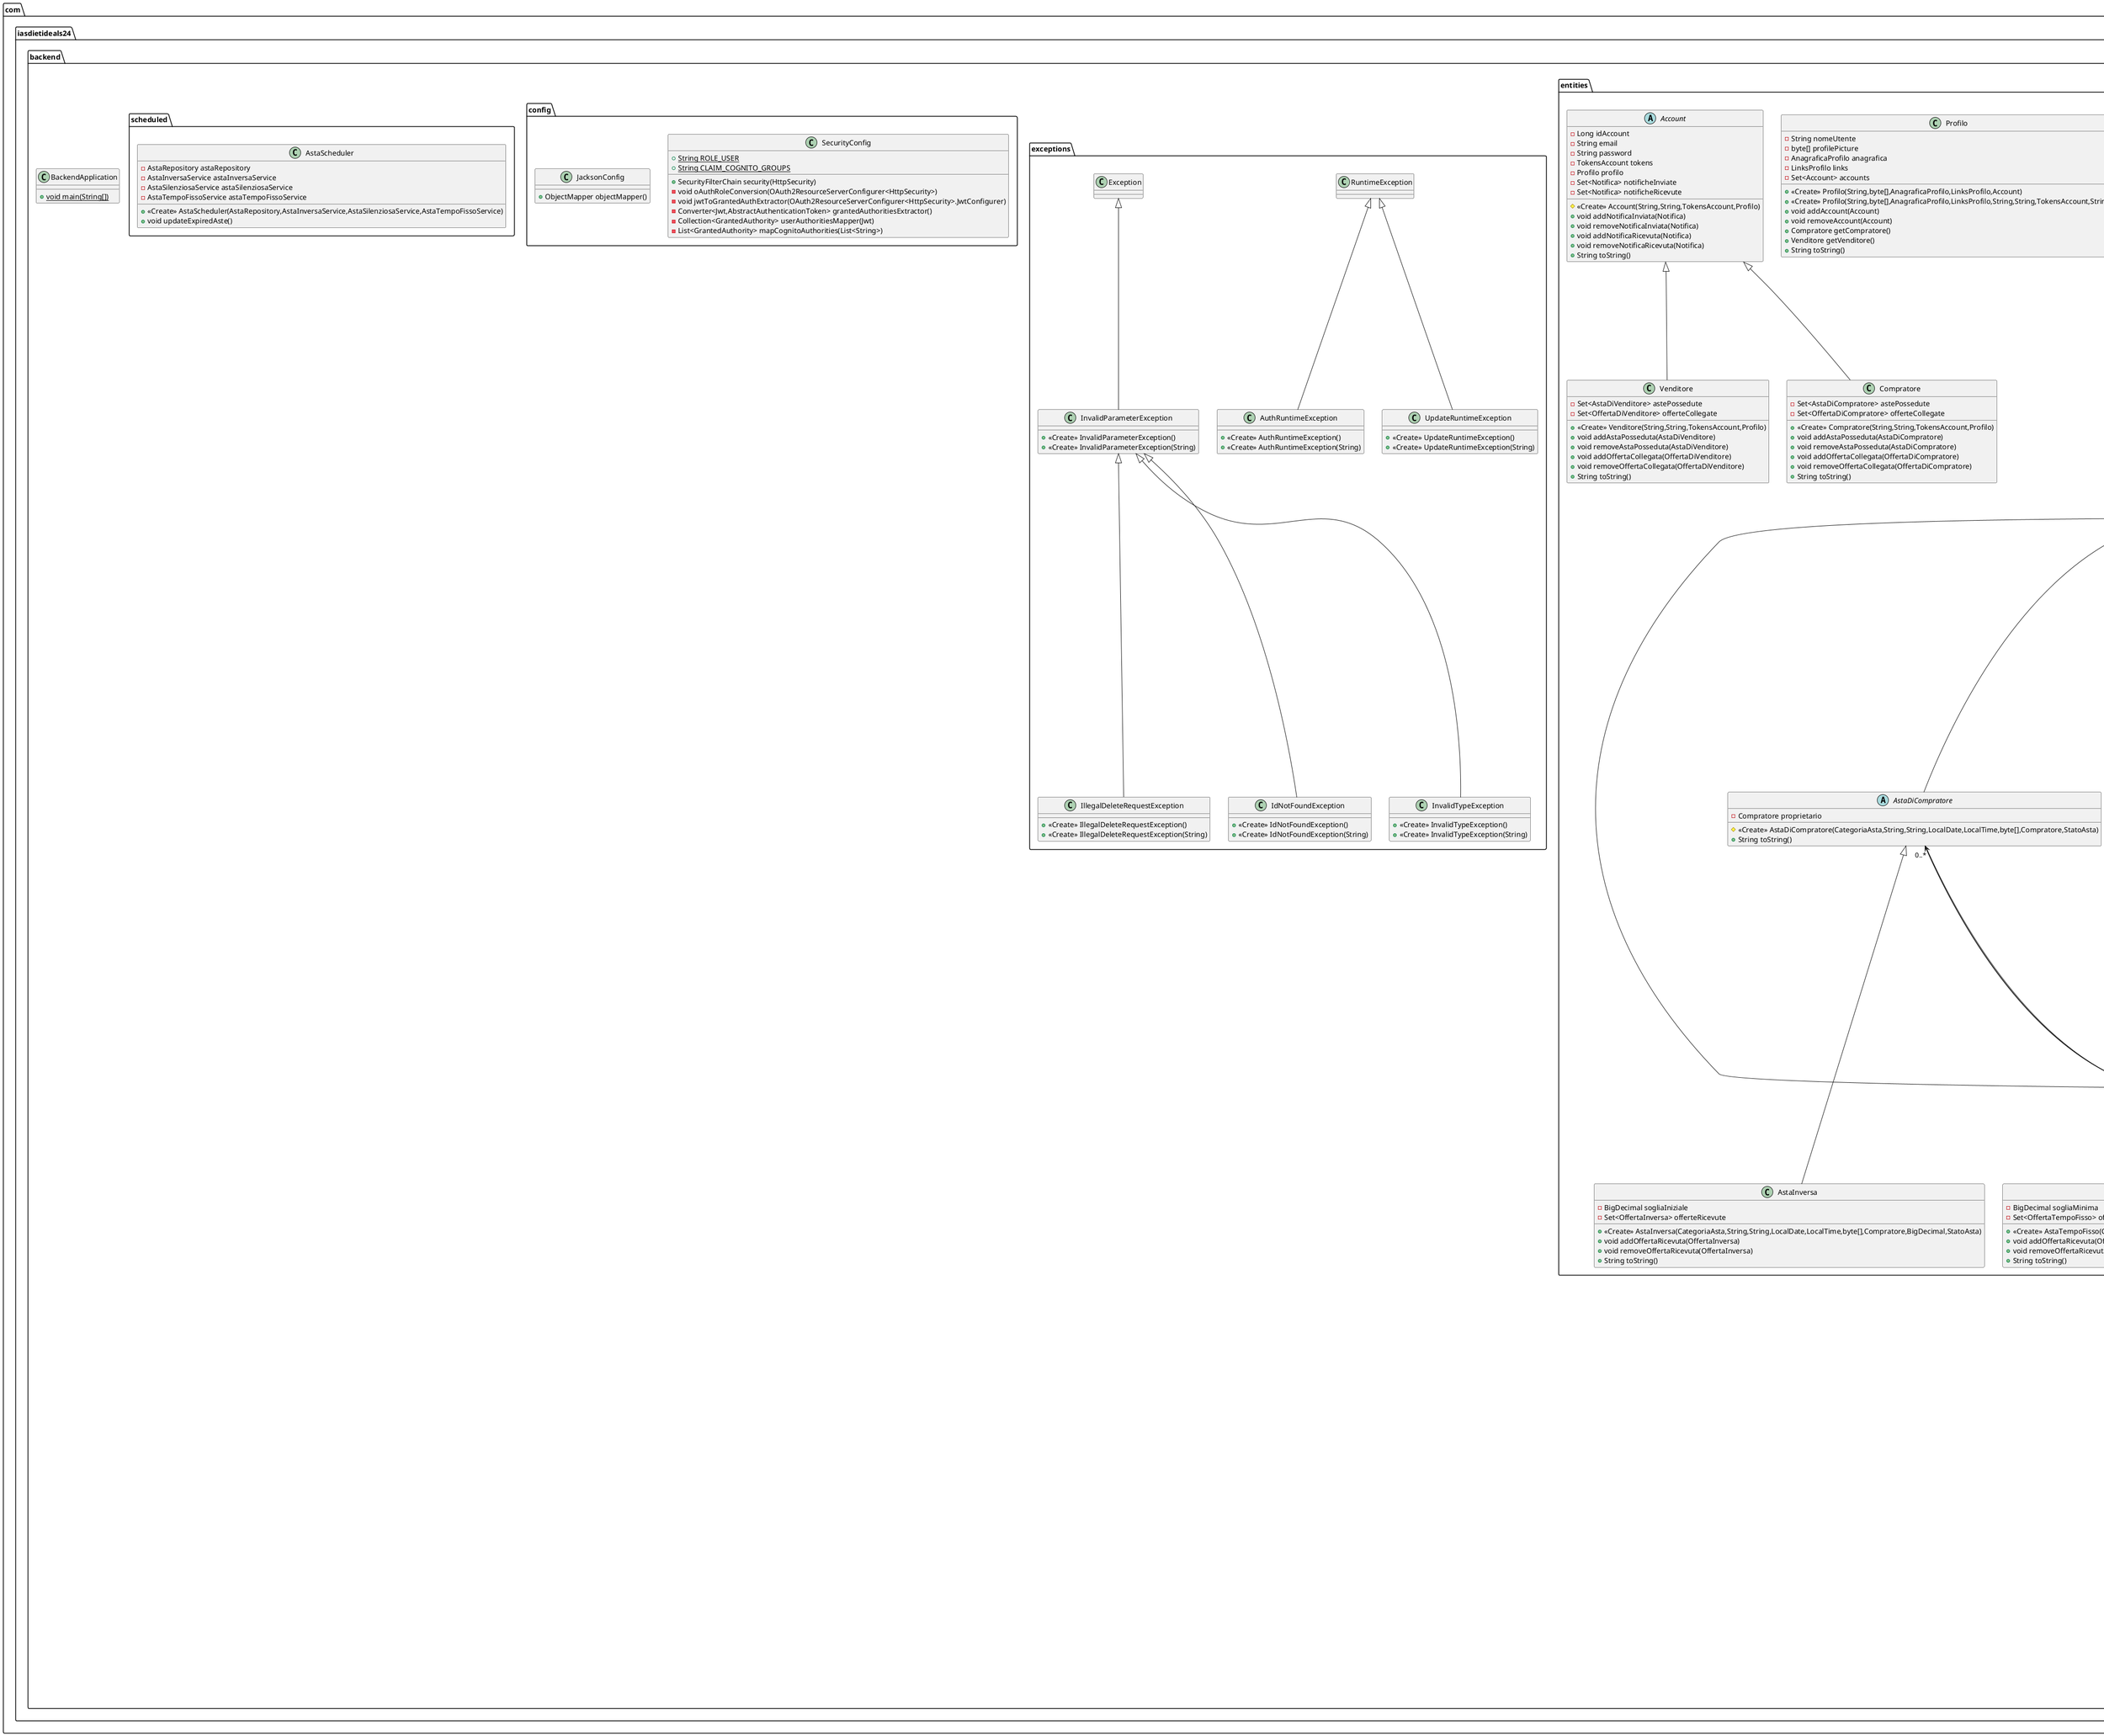 @startuml
class com.iasdietideals24.backend.controllers.AuthController {
+ {static} String IMPOSSIBILE_INVIARE_COGNITO_REQUEST
+ {static} String LOG_REDIRECT_URI_RICEVUTO
+ {static} String LOG_LETTURA_COGNITO_RESPONSE_FALLITA
- {static} String DEFAULT_REDIRECT_URI
- {static} ObjectMapper JSON_MAPPER
- String clientId
- String clientSecret
- String cognitoUri
+ ResponseEntity<UrlDto> auth(String)
+ ResponseEntity<NewTokenDto> callback(String,String)
+ ResponseEntity<RefreshTokenDto> refresh(String)
+ ResponseEntity<UrlDto> logout(String,String,String)
- HttpRequest buildCognitoRequest(String)
- HttpResponse<String> sendCognitoRequest(HttpRequest)
}


interface com.iasdietideals24.backend.mapstruct.mappers.OffertaTempoFissoMapper {
~ OffertaTempoFissoDto toDto(OffertaTempoFisso)
~ OffertaTempoFisso toEntity(OffertaTempoFissoDto)
}

class com.iasdietideals24.backend.mapstruct.dto.AstaDiCompratoreDto {
- AccountShallowDto proprietarioShallow
}

interface com.iasdietideals24.backend.mapstruct.mappers.CategoriaAstaMapper {
~ CategoriaAstaDto toDto(CategoriaAsta)
~ CategoriaAsta toEntity(CategoriaAstaDto)
~ CategoriaAstaShallowDto toShallowDto(CategoriaAsta)
~ CategoriaAsta toEntity(CategoriaAstaShallowDto)
~ Set<CategoriaAstaShallowDto> toShallowDto(Set<CategoriaAsta>)
~ Set<CategoriaAsta> toEntity(Set<CategoriaAstaShallowDto>)
}

class com.iasdietideals24.backend.exceptions.InvalidTypeException {
+ <<Create>> InvalidTypeException()
+ <<Create>> InvalidTypeException(String)
}

interface com.iasdietideals24.backend.services.AstaSilenziosaService {
~ AstaSilenziosaDto create(AstaSilenziosaDto)
~ Page<AstaSilenziosaDto> findAll(Pageable)
~ Page<AstaSilenziosaDto> findByProprietarioIdAccountIs(Long,Pageable)
~ Page<AstaSilenziosaDto> findByNomeLikeAndCategoriaNomeLike(String,String,Pageable)
~ Page<AstaSilenziosaDto> findByOfferenteIdAccountIs(Long,Pageable)
~ Optional<AstaSilenziosaDto> findOne(Long)
~ boolean isExists(Long)
~ AstaSilenziosaDto fullUpdate(Long,AstaSilenziosaDto)
~ AstaSilenziosaDto partialUpdate(Long,AstaSilenziosaDto)
~ void delete(Long)
~ void checkFieldsValid(AstaSilenziosaDto)
~ void convertRelations(AstaSilenziosaDto,AstaSilenziosa)
~ void updatePresentFields(AstaSilenziosaDto,AstaSilenziosa)
~ void closeAstaSilenziosa(AstaSilenziosa)
}

class com.iasdietideals24.backend.controllers.OffertaSilenziosaController {
+ {static} String LOG_OFFERTA_NON_TROVATA
- OffertaSilenziosaService offertaSilenziosaService
+ <<Create>> OffertaSilenziosaController(OffertaSilenziosaService)
+ ResponseEntity<OffertaSilenziosaDto> createOffertaSilenziosa(OffertaSilenziosaDto)
+ ResponseEntity<Page<OffertaSilenziosaDto>> listOfferteSilenziose(Pageable)
+ ResponseEntity<Page<OffertaSilenziosaDto>> listOfferteSilenzioseByAstaRiferimentoIdAsta(Long,Pageable)
+ ResponseEntity<OffertaSilenziosaDto> getOffertaSilenziosa(Long)
+ ResponseEntity<OffertaSilenziosaDto> findOffertaSilenziosaMaxByValoreAndAstaRiferimentoIdAstaIs(Long)
+ ResponseEntity<OffertaSilenziosaDto> findOffertaSilenziosaMaxByValoreAndAstaRiferimentoIdAstaIsAndCompratoreCollegatoIdAccountIs(Long,Long)
+ ResponseEntity<OffertaSilenziosaDto> fullUpdateOffertaSilenziosa(Long,OffertaSilenziosaDto)
+ ResponseEntity<OffertaSilenziosaDto> partialUpdateOffertaSilenziosa(Long,OffertaSilenziosaDto)
+ ResponseEntity<OffertaSilenziosaDto> deleteOffertaSilenziosa(Long)
}
OffertaSilenziosaController -- OffertaSilenziosaService


class com.iasdietideals24.backend.controllers.OffertaInversaController {
+ {static} String LOG_OFFERTA_NON_TROVATA
- OffertaInversaService offertaInversaService
+ <<Create>> OffertaInversaController(OffertaInversaService)
+ ResponseEntity<OffertaInversaDto> createOffertaInversa(OffertaInversaDto)
+ ResponseEntity<Page<OffertaInversaDto>> listOfferteInverse(Pageable)
+ ResponseEntity<Page<OffertaInversaDto>> listOfferteInverseByAstaRiferimentoIdAsta(Long,Pageable)
+ ResponseEntity<OffertaInversaDto> getOffertaInversa(Long)
+ ResponseEntity<OffertaInversaDto> findOffertaInversaMinByValoreAndAstaRiferimentoIdAstaIs(Long)
+ ResponseEntity<OffertaInversaDto> findOffertaInversaMinByValoreAndAstaRiferimentoIdAstaIsAndVenditoreCollegatoIdAccountIs(Long,Long)
+ ResponseEntity<OffertaInversaDto> fullUpdateOffertaInversa(Long,OffertaInversaDto)
+ ResponseEntity<OffertaInversaDto> partialUpdateOffertaInversa(Long,OffertaInversaDto)
+ ResponseEntity<OffertaInversaDto> deleteOffertaInversa(Long)
}
OffertaInversaController -- OffertaInversaService


interface com.iasdietideals24.backend.repositories.CompratoreRepository {
~ Page<Compratore> findByEmailIs(String,Pageable)
}

class com.iasdietideals24.backend.entities.CategoriaAsta {
- String nome
- Set<Asta> asteAssegnate
+ <<Create>> CategoriaAsta(String)
+ void addAstaAssegnata(Asta)
+ void removeAstaAssegnata(Asta)
+ String toString()
}


class com.iasdietideals24.backend.mapstruct.dto.AccountDto {
- Long idAccount
- String email
- String password
- TokensAccountDto tokens
- ProfiloShallowDto profiloShallow
- Set<NotificaShallowDto> notificheInviateShallow
- Set<NotificaShallowDto> notificheRicevuteShallow
}

abstract class com.iasdietideals24.backend.entities.OffertaDiVenditore {
- Venditore venditoreCollegato
# <<Create>> OffertaDiVenditore(LocalDate,LocalTime,BigDecimal,Venditore)
+ String toString()
}
OffertaDiVenditore -- Venditore


interface com.iasdietideals24.backend.mapstruct.mappers.ProfiloMapper {
~ ProfiloDto toDto(Profilo)
~ Profilo toEntity(ProfiloDto)
~ ProfiloShallowDto toShallowDto(Profilo)
~ Profilo toEntity(ProfiloShallowDto)
}

class com.iasdietideals24.backend.services.implementations.CompratoreServiceImpl {
+ {static} String LOG_RECUPERO_ACCOUNT
+ {static} String LOG_FOUND_ACCOUNT
+ {static} String LOG_ACCOUNT_RECUPERATO
- AccountService accountService
- CompratoreMapper compratoreMapper
- CompratoreRepository compratoreRepository
- RelationsConverter relationsConverter
+ <<Create>> CompratoreServiceImpl(AccountService,CompratoreMapper,CompratoreRepository,RelationsConverter)
+ CompratoreDto create(CompratoreDto)
+ Page<CompratoreDto> findAll(Pageable)
+ Optional<CompratoreDto> findOne(Long)
+ Page<CompratoreDto> findByEmailIs(String,Pageable)
+ boolean isExists(Long)
+ CompratoreDto fullUpdate(Long,CompratoreDto)
+ CompratoreDto partialUpdate(Long,CompratoreDto)
+ void delete(Long)
+ void checkFieldsValid(CompratoreDto)
+ void convertRelations(CompratoreDto,Compratore)
- void convertAstePosseduteShallow(Set<AstaShallowDto>,Compratore)
- void convertOfferteCollegateShallow(Set<OffertaShallowDto>,Compratore)
+ void updatePresentFields(CompratoreDto,Compratore)
}
CompratoreServiceImpl -- AccountService
CompratoreServiceImpl -- CompratoreMapper
CompratoreServiceImpl -- CompratoreRepository
CompratoreServiceImpl -- RelationsConverter

interface com.iasdietideals24.backend.mapstruct.mappers.StatoOffertaSilenziosaMapper {
~ String toStringEnum(StatoOffertaSilenziosa)
~ StatoOffertaSilenziosa toEntity(String)
}

interface com.iasdietideals24.backend.services.OffertaTempoFissoService {
~ OffertaTempoFissoDto create(OffertaTempoFissoDto)
~ Page<OffertaTempoFissoDto> findAll(Pageable)
~ Page<OffertaTempoFissoDto> findByAstaRiferimentoIdAsta(Long,Pageable)
~ Optional<OffertaTempoFissoDto> findOne(Long)
~ Optional<OffertaTempoFissoDto> findMaxByValoreAndAstaRiferimentoIdAstaIs(Long)
~ Optional<OffertaTempoFissoDto> findMaxByValoreAndAstaRiferimentoIdAstaIsAndCompratoreCollegatoIdAccountIs(Long,Long)
~ boolean isExists(Long)
~ OffertaTempoFissoDto fullUpdate(Long,OffertaTempoFissoDto)
~ OffertaTempoFissoDto partialUpdate(Long,OffertaTempoFissoDto)
~ void delete(Long)
~ void checkFieldsValid(OffertaTempoFissoDto)
~ void convertRelations(OffertaTempoFissoDto,OffertaTempoFisso)
~ void updatePresentFields(OffertaTempoFissoDto,OffertaTempoFisso)
}

class com.iasdietideals24.backend.controllers.GlobalExceptionHandlerController {
# ResponseEntity<Object> handleInvalidParameterException(InvalidParameterException,HttpServletRequest)
- ErrorDto toDto(Exception)
}

class com.iasdietideals24.backend.entities.OffertaTempoFisso {
- AstaTempoFisso astaRiferimento
+ <<Create>> OffertaTempoFisso(LocalDate,LocalTime,BigDecimal,Compratore,AstaTempoFisso)
+ String toString()
}
OffertaTempoFisso -- Compratore
OffertaTempoFisso -- AstaTempoFisso

class com.iasdietideals24.backend.services.implementations.AstaDiVenditoreServiceImpl {
- AstaService astaService
- RelationsConverter relationsConverter
# <<Create>> AstaDiVenditoreServiceImpl(AstaService,RelationsConverter)
+ void checkFieldsValid(AstaDiVenditoreDto)
- void checkProprietarioValid(AccountShallowDto)
+ void convertRelations(AstaDiVenditoreDto,AstaDiVenditore)
- void convertProprietarioShallow(AccountShallowDto,AstaDiVenditore)
+ void updatePresentFields(AstaDiVenditoreDto,AstaDiVenditore)
}
AstaDiVenditoreServiceImpl -- AstaService
AstaDiVenditoreServiceImpl -- RelationsConverter

class com.iasdietideals24.backend.config.SecurityConfig {
+ {static} String ROLE_USER
+ {static} String CLAIM_COGNITO_GROUPS
+ SecurityFilterChain security(HttpSecurity)
- void oAuthRoleConversion(OAuth2ResourceServerConfigurer<HttpSecurity>)
- void jwtToGrantedAuthExtractor(OAuth2ResourceServerConfigurer<HttpSecurity>.JwtConfigurer)
- Converter<Jwt,AbstractAuthenticationToken> grantedAuthoritiesExtractor()
- Collection<GrantedAuthority> userAuthoritiesMapper(Jwt)
- List<GrantedAuthority> mapCognitoAuthorities(List<String>)
}


interface com.iasdietideals24.backend.mapstruct.mappers.OffertaSilenziosaMapper {
~ OffertaSilenziosaDto toDto(OffertaSilenziosa)
~ OffertaSilenziosa toEntity(OffertaSilenziosaDto)
}

interface com.iasdietideals24.backend.mapstruct.mappers.AnagraficaProfiloMapper {
~ AnagraficaProfiloDto toDto(AnagraficaProfilo)
~ AnagraficaProfilo toEntity(AnagraficaProfiloDto)
}

interface com.iasdietideals24.backend.services.AstaInversaService {
~ AstaInversaDto create(AstaInversaDto)
~ Page<AstaInversaDto> findAll(Pageable)
~ Page<AstaInversaDto> findByProprietarioIdAccountIs(Long,Pageable)
~ Page<AstaInversaDto> findByNomeLikeAndCategoriaNomeLike(String,String,Pageable)
~ Page<AstaInversaDto> findByOfferenteIdAccountIs(Long,Pageable)
~ Optional<AstaInversaDto> findOne(Long)
~ boolean isExists(Long)
~ AstaInversaDto fullUpdate(Long,AstaInversaDto)
~ AstaInversaDto partialUpdate(Long,AstaInversaDto)
~ void delete(Long)
~ void checkFieldsValid(AstaInversaDto)
~ void convertRelations(AstaInversaDto,AstaInversa)
~ void updatePresentFields(AstaInversaDto,AstaInversa)
~ void closeAstaInversa(AstaInversa)
}

interface com.iasdietideals24.backend.services.AstaService {
~ void checkFieldsValid(AstaDto)
~ void convertRelations(AstaDto,Asta)
~ void updatePresentFields(AstaDto,Asta)
}

class com.iasdietideals24.backend.mapstruct.dto.AstaDiVenditoreDto {
- AccountShallowDto proprietarioShallow
}

class com.iasdietideals24.backend.exceptions.AuthRuntimeException {
+ <<Create>> AuthRuntimeException()
+ <<Create>> AuthRuntimeException(String)
}

class com.iasdietideals24.backend.entities.Venditore {
- Set<AstaDiVenditore> astePossedute
- Set<OffertaDiVenditore> offerteCollegate
+ <<Create>> Venditore(String,String,TokensAccount,Profilo)
+ void addAstaPosseduta(AstaDiVenditore)
+ void removeAstaPosseduta(AstaDiVenditore)
+ void addOffertaCollegata(OffertaDiVenditore)
+ void removeOffertaCollegata(OffertaDiVenditore)
+ String toString()
}
Venditore -- TokensAccount
Venditore -- Profilo

class com.iasdietideals24.backend.controllers.OffertaTempoFissoController {
+ {static} String LOG_OFFERTA_NON_TROVATA
- OffertaTempoFissoService offertaTempoFissoService
+ <<Create>> OffertaTempoFissoController(OffertaTempoFissoService)
+ ResponseEntity<OffertaTempoFissoDto> createOffertaTempoFisso(OffertaTempoFissoDto)
+ ResponseEntity<Page<OffertaTempoFissoDto>> listOfferteTempoFisso(Pageable)
+ ResponseEntity<Page<OffertaTempoFissoDto>> listOfferteTempoFissoByAstaRiferimentoIdAsta(Long,Pageable)
+ ResponseEntity<OffertaTempoFissoDto> getOffertaTempoFisso(Long)
+ ResponseEntity<OffertaTempoFissoDto> findOffertaTempoFissoMaxByValoreAndAstaRiferimentoIdAstaIs(Long)
+ ResponseEntity<OffertaTempoFissoDto> findOffertaTempoFissoMaxByValoreAndAstaRiferimentoIdAstaIsAndCompratoreCollegatoIdAccountIs(Long,Long)
+ ResponseEntity<OffertaTempoFissoDto> fullUpdateOffertaTempoFisso(Long,OffertaTempoFissoDto)
+ ResponseEntity<OffertaTempoFissoDto> partialUpdateOffertaTempoFisso(Long,OffertaTempoFissoDto)
+ ResponseEntity<OffertaTempoFissoDto> deleteOffertaTempoFisso(Long)
}
OffertaTempoFissoController -- OffertaTempoFissoService

abstract class com.iasdietideals24.backend.mapstruct.mappers.AccountMapper {
+ AccountShallowDto toShallowDto(Account)
+ Account toEntity(AccountShallowDto)
+ {abstract}Compratore toCompratore(AccountShallowDto)
+ {abstract}Venditore toVenditore(AccountShallowDto)
+ {abstract}Set<AccountShallowDto> toShallowDto(Set<Account>)
+ {abstract}Set<Account> toEntity(Set<AccountShallowDto>)
}

class com.iasdietideals24.backend.controllers.CompratoreController {
+ {static} String LOG_ACCOUNT_NON_TROVATO
- CompratoreService compratoreService
+ <<Create>> CompratoreController(CompratoreService)
+ ResponseEntity<CompratoreDto> createCompratore(CompratoreDto)
+ ResponseEntity<Page<CompratoreDto>> listCompratori(Pageable)
+ ResponseEntity<Page<CompratoreDto>> listCompratoriByEmailIs(String,Pageable)
+ ResponseEntity<CompratoreDto> getCompratore(Long)
+ ResponseEntity<CompratoreDto> fullUpdateCompratore(Long,CompratoreDto)
+ ResponseEntity<CompratoreDto> partialUpdateCompratore(Long,CompratoreDto)
+ ResponseEntity<CompratoreDto> deleteCompratore(Long)
}
CompratoreController -- CompratoreService

class com.iasdietideals24.backend.mapstruct.dto.OffertaSilenziosaDto {
- String stato
- AstaShallowDto astaRiferimentoShallow
}

class com.iasdietideals24.backend.mapstruct.dto.VenditoreDto {
- Set<AstaShallowDto> astePosseduteShallow
- Set<OffertaShallowDto> offerteCollegateShallow
}

interface com.iasdietideals24.backend.services.NotificaService {
~ NotificaDto create(NotificaDto)
~ Page<NotificaDto> findAll(Pageable)
~ Page<NotificaDto> findByDestinatariIdAccount(Long,Pageable)
~ Optional<NotificaDto> findOne(Long)
~ boolean isExists(Long)
~ NotificaDto fullUpdate(Long,NotificaDto)
~ NotificaDto partialUpdate(Long,NotificaDto)
~ void delete(Long)
~ void checkFieldsValid(NotificaDto)
~ void convertRelations(NotificaDto,Notifica)
~ void updatePresentFields(NotificaDto,Notifica)
}

class com.iasdietideals24.backend.mapstruct.dto.auth.CognitoTokenResponseDto {
- String id_token
- String refresh_token
- Long expires_in
+ <<Create>> CognitoTokenResponseDto(String,String,Long)
+ Long expires_in()
+ String id_token()
+ String refresh_token()
}


class com.iasdietideals24.backend.mapstruct.dto.AstaSilenziosaDto {
- Set<OffertaShallowDto> offerteRicevuteShallow
}

class com.iasdietideals24.backend.mapstruct.mappers.impl.PutProfiloMapperImpl {
- AnagraficaProfiloMapper anagraficaProfiloMapper
- TokensAccountMapper tokensAccountMapper
- LinksProfiloMapper linksProfiloMapper
+ <<Create>> PutProfiloMapperImpl(AnagraficaProfiloMapper,TokensAccountMapper,LinksProfiloMapper)
+ Profilo toEntity(PutProfiloDto)
}
PutProfiloMapperImpl -- AnagraficaProfiloMapper
PutProfiloMapperImpl -- TokensAccountMapper
PutProfiloMapperImpl -- LinksProfiloMapper

abstract class com.iasdietideals24.backend.entities.AstaDiCompratore {
- Compratore proprietario
# <<Create>> AstaDiCompratore(CategoriaAsta,String,String,LocalDate,LocalTime,byte[],Compratore,StatoAsta)
+ String toString()
}
AstaDiCompratore -- CategoriaAsta
AstaDiCompratore -- Compratore
AstaDiCompratore -- StatoAsta

interface com.iasdietideals24.backend.services.OffertaDiCompratoreService {
~ void checkFieldsValid(OffertaDiCompratoreDto)
~ void convertRelations(OffertaDiCompratoreDto,OffertaDiCompratore)
~ void updatePresentFields(OffertaDiCompratoreDto,OffertaDiCompratore)
}

class com.iasdietideals24.backend.exceptions.InvalidParameterException {
+ <<Create>> InvalidParameterException()
+ <<Create>> InvalidParameterException(String)
}

interface com.iasdietideals24.backend.repositories.VenditoreRepository {
~ Page<Venditore> findByEmailIs(String,Pageable)
}

class com.iasdietideals24.backend.mapstruct.dto.CategoriaAstaDto {
- String nome
- Set<AstaShallowDto> asteAssegnateShallow
}

interface com.iasdietideals24.backend.repositories.OffertaDiVenditoreRepository {
}
class com.iasdietideals24.backend.services.implementations.AstaDiCompratoreServiceImpl {
- AstaService astaService
- RelationsConverter relationsConverter
# <<Create>> AstaDiCompratoreServiceImpl(AstaService,RelationsConverter)
+ void checkFieldsValid(AstaDiCompratoreDto)
- void checkProprietarioValid(AccountShallowDto)
+ void convertRelations(AstaDiCompratoreDto,AstaDiCompratore)
- void convertProprietarioShallow(AccountShallowDto,AstaDiCompratore)
+ void updatePresentFields(AstaDiCompratoreDto,AstaDiCompratore)
}
AstaDiCompratoreServiceImpl -- AstaService
AstaDiCompratoreServiceImpl -- RelationsConverter

class com.iasdietideals24.backend.entities.Notifica {
- Long idNotifica
- LocalDate dataInvio
- LocalTime oraInvio
- String messaggio
- Account mittente
- Set<Account> destinatari
- Asta astaAssociata
+ <<Create>> Notifica(LocalDate,LocalTime,String,Account,Account,Asta)
+ void addDestinatario(Account)
+ void removeDestinatario(Account)
+ String toString()
}
Notifica -- Account


class com.iasdietideals24.backend.mapstruct.dto.shallows.AstaShallowDto {
- Long idAsta
- String tipoAstaPerAccount
- String tipoAstaSpecifica
}

abstract class com.iasdietideals24.backend.entities.Account {
- Long idAccount
- String email
- String password
- TokensAccount tokens
- Profilo profilo
- Set<Notifica> notificheInviate
- Set<Notifica> notificheRicevute
# <<Create>> Account(String,String,TokensAccount,Profilo)
+ void addNotificaInviata(Notifica)
+ void removeNotificaInviata(Notifica)
+ void addNotificaRicevuta(Notifica)
+ void removeNotificaRicevuta(Notifica)
+ String toString()
}
Account -- TokensAccount
Account -- Profilo

class com.iasdietideals24.backend.exceptions.UpdateRuntimeException {
+ <<Create>> UpdateRuntimeException()
+ <<Create>> UpdateRuntimeException(String)
}

interface com.iasdietideals24.backend.repositories.CategoriaAstaRepository {
}
class com.iasdietideals24.backend.controllers.AstaSilenziosaController {
+ {static} String LOG_ASTA_NON_TROVATA
+ {static} String LOG_RECUPERO_ASTE_IN_CORSO
+ {static} String LOG_ASTE_RECUPERATE
- AstaSilenziosaService astaSilenziosaService
+ <<Create>> AstaSilenziosaController(AstaSilenziosaService)
+ ResponseEntity<AstaSilenziosaDto> createAstaSilenziosa(AstaSilenziosaDto)
+ ResponseEntity<Page<AstaSilenziosaDto>> listAsteSilenziose(Pageable)
+ ResponseEntity<Page<AstaSilenziosaDto>> listAsteSilenzioseByProprietarioIdAccountIs(Long,Pageable)
+ ResponseEntity<Page<AstaSilenziosaDto>> listAsteSilenzioseByNomeLikeAndCategoriaNomeLike(String,String,Pageable)
+ ResponseEntity<Page<AstaSilenziosaDto>> listAsteSilenzioseByOfferenteIdAccountIs(Long,Pageable)
+ ResponseEntity<AstaSilenziosaDto> getAstaSilenziosa(Long)
+ ResponseEntity<AstaSilenziosaDto> fullUpdateAstaSilenziosa(Long,AstaSilenziosaDto)
+ ResponseEntity<AstaSilenziosaDto> partialUpdateAstaSilenziosa(Long,AstaSilenziosaDto)
+ ResponseEntity<AstaSilenziosaDto> deleteAstaSilenziosa(Long)
}
AstaSilenziosaController -- AstaSilenziosaService

interface com.iasdietideals24.backend.mapstruct.mappers.OffertaInversaMapper {
~ OffertaInversaDto toDto(OffertaInversa)
~ OffertaInversa toEntity(OffertaInversaDto)
}

interface com.iasdietideals24.backend.repositories.OffertaInversaRepository {
~ Page<OffertaInversa> findByAstaRiferimento_IdAsta(Long,Pageable)
~ Optional<OffertaInversa> findMinByValoreAndAstaRiferimento_IdAstaIs(Long)
~ Optional<OffertaInversa> findMinByValoreAndAstaRiferimento_IdAstaIsAndVenditoreCollegato_IdAccountIs(Long,Long)
}

class com.iasdietideals24.backend.mapstruct.dto.AstaInversaDto {
- BigDecimal sogliaIniziale
- Set<OffertaShallowDto> offerteRicevuteShallow
}

class com.iasdietideals24.backend.services.implementations.OffertaSilenziosaServiceImpl {
+ {static} String LOG_RECUPERO_OFFERTA
+ {static} String LOG_FOUND_OFFERTA
+ {static} String LOG_OFFERTA_RECUPERATA
- OffertaDiCompratoreService offertaDiCompratoreService
- StatoOffertaSilenziosaMapper statoOffertaSilenziosaMapper
- OffertaSilenziosaMapper offertaSilenziosaMapper
- OffertaSilenziosaRepository offertaSilenziosaRepository
- RelationsConverter relationsConverter
- BuildNotice buildNotice
- AstaScheduler astaScheduler
+ <<Create>> OffertaSilenziosaServiceImpl(OffertaDiCompratoreService,StatoOffertaSilenziosaMapper,OffertaSilenziosaMapper,OffertaSilenziosaRepository,RelationsConverter,BuildNotice,AstaScheduler)
+ OffertaSilenziosaDto create(OffertaSilenziosaDto)
+ Page<OffertaSilenziosaDto> findAll(Pageable)
+ Page<OffertaSilenziosaDto> findByAstaRiferimentoIdAsta(Long,Pageable)
+ Optional<OffertaSilenziosaDto> findOne(Long)
+ Optional<OffertaSilenziosaDto> findMaxByValoreAndAstaRiferimentoIdAstaIs(Long)
+ Optional<OffertaSilenziosaDto> findMaxByValoreAndAstaRiferimentoIdAstaIsAndCompratoreCollegatoIdAccountIs(Long,Long)
+ boolean isExists(Long)
+ OffertaSilenziosaDto fullUpdate(Long,OffertaSilenziosaDto)
+ OffertaSilenziosaDto partialUpdate(Long,OffertaSilenziosaDto)
+ void delete(Long)
+ void checkFieldsValid(OffertaSilenziosaDto)
- void checkStatoValid(String)
- void checkAstaRiferimentoValid(AstaShallowDto)
+ void convertRelations(OffertaSilenziosaDto,OffertaSilenziosa)
- void convertAstaRiferimentoShallow(AstaShallowDto,OffertaSilenziosa)
+ void updatePresentFields(OffertaSilenziosaDto,OffertaSilenziosa)
- void ifPresentUpdateStato(String,OffertaSilenziosa)
- void checkAstaActive(OffertaSilenziosa)
- void checkProprietarioAstaNotMe(OffertaSilenziosa)
- void doTasksForStatoOfferta(OffertaSilenziosa)
- void acceptedOffertaTasks(OffertaSilenziosa)
- void rejectedOffertaTasks(OffertaSilenziosa)
}
OffertaSilenziosaServiceImpl -- OffertaDiCompratoreService
OffertaSilenziosaServiceImpl -- StatoOffertaSilenziosaMapper
OffertaSilenziosaServiceImpl -- OffertaSilenziosaMapper
OffertaSilenziosaServiceImpl -- OffertaSilenziosaRepository
OffertaSilenziosaServiceImpl -- RelationsConverter
OffertaSilenziosaServiceImpl -- BuildNotice
OffertaSilenziosaServiceImpl -- AstaScheduler


interface com.iasdietideals24.backend.services.VenditoreService {
~ VenditoreDto create(VenditoreDto)
~ Page<VenditoreDto> findAll(Pageable)
~ Optional<VenditoreDto> findOne(Long)
~ Page<VenditoreDto> findByEmailIs(String,Pageable)
~ boolean isExists(Long)
~ VenditoreDto fullUpdate(Long,VenditoreDto)
~ VenditoreDto partialUpdate(Long,VenditoreDto)
~ void delete(Long)
~ void checkFieldsValid(VenditoreDto)
~ void convertRelations(VenditoreDto,Venditore)
~ void updatePresentFields(VenditoreDto,Venditore)
}

class com.iasdietideals24.backend.mapstruct.dto.exceptional.PutProfiloDto {
- String nomeUtente
- byte[] profilePicture
- AnagraficaProfiloDto anagrafica
- LinksProfiloDto links
- String email
- String password
- TokensAccountDto tokens
- String tipoAccount
}

class com.iasdietideals24.backend.mapstruct.dto.shallows.AccountShallowDto {
- Long idAccount
- String tipoAccount
}

class com.iasdietideals24.backend.scheduled.AstaScheduler {
- AstaRepository astaRepository
- AstaInversaService astaInversaService
- AstaSilenziosaService astaSilenziosaService
- AstaTempoFissoService astaTempoFissoService
+ <<Create>> AstaScheduler(AstaRepository,AstaInversaService,AstaSilenziosaService,AstaTempoFissoService)
+ void updateExpiredAste()
}
AstaScheduler -- AstaRepository
AstaScheduler -- AstaInversaService
AstaScheduler -- AstaSilenziosaService
AstaScheduler -- AstaTempoFissoService


class com.iasdietideals24.backend.services.implementations.OffertaServiceImpl {
+ void checkFieldsValid(OffertaDto)
- void checkDataInvioValid(LocalDate)
- void checkOraInvioValid(LocalDate,LocalTime)
- void checkValoreValid(BigDecimal)
+ void convertRelations(OffertaDto,Offerta)
+ void updatePresentFields(OffertaDto,Offerta)
- void ifPresentUpdateDataInvio(LocalDate,Offerta)
- void ifPresentUpdateOraInvio(LocalTime,Offerta)
- void ifPresentUpdateValore(BigDecimal,Offerta)
}

class com.iasdietideals24.backend.services.helper.implementations.BuildNoticeImpl {
+ {static} String LOG_COSTRUZIONE_NOTIFICA
+ {static} String NUOVA_OFFERTA
+ {static} String OFFERTA_SILENZIOSA_RIFIUTATA
+ {static} String OFFERTA_SILENZIOSA_ACCETTATA
+ {static} String ASTA_SCADUTA
+ {static} String ASTA_PERSA
+ {static} String ASTA_VINTA
- NotificaRepository notificaRepository
+ <<Create>> BuildNoticeImpl(NotificaRepository)
+ void notifyNuovaOfferta(OffertaInversa)
+ void notifyNuovaOfferta(OffertaSilenziosa)
+ void notifyNuovaOfferta(OffertaTempoFisso)
+ void notifyOffertaSilenziosaRifiutata(OffertaSilenziosa)
+ void notifyOffertaSilenziosaRifiutata(Set<OffertaSilenziosa>)
+ void notifyOffertaSilenziosaAccettata(OffertaSilenziosa)
+ void notifyAstaInversaScaduta(AstaInversa)
+ void notifyAstaSilenziosaScaduta(AstaSilenziosa)
+ void notifyAstaTempoFissoScaduta(AstaTempoFisso)
+ void notifyOffertaInversaVincitrice(OffertaInversa)
+ void notifyOffertaInversaPerdente(Set<OffertaInversa>)
+ void notifyOffertaTempoFissoVincitrice(OffertaTempoFisso)
+ void notifyOffertaTempoFissoPerdente(Set<OffertaTempoFisso>)
- void sendNotifica(Notifica)
}
BuildNotice -- NotificaRepository

interface com.iasdietideals24.backend.repositories.OffertaSilenziosaRepository {
~ Page<OffertaSilenziosa> findByAstaRiferimento_IdAsta(Long,Pageable)
~ Optional<OffertaSilenziosa> findMaxByValoreAndAstaRiferimento_IdAstaIs(Long)
~ Optional<OffertaSilenziosa> findMaxByValoreAndAstaRiferimento_IdAstaIsAndCompratoreCollegato_IdAccountIs(Long,Long)
}

abstract class com.iasdietideals24.backend.entities.OffertaDiCompratore {
- Compratore compratoreCollegato
# <<Create>> OffertaDiCompratore(LocalDate,LocalTime,BigDecimal,Compratore)
+ String toString()
}
OffertaDiCompratore -- Compratore

class com.iasdietideals24.backend.mapstruct.dto.utilities.LinksProfiloDto {
- String linkPersonale
- String linkInstagram
- String linkFacebook
- String linkGitHub
- String linkX
}

class com.iasdietideals24.backend.config.JacksonConfig {
+ ObjectMapper objectMapper()
}

interface com.iasdietideals24.backend.repositories.AstaSilenziosaRepository {
~ Page<AstaSilenziosa> findByProprietario_IdAccountIs(Long,Pageable)
~ Page<AstaSilenziosa> findByNomeLikeAndCategoria_NomeLike(String,String,Pageable)
~ Page<AstaSilenziosa> findByOfferente_IdAccountIs(Long,Pageable)
}

interface com.iasdietideals24.backend.services.helper.BuildNotice {
~ void notifyNuovaOfferta(OffertaInversa)
~ void notifyNuovaOfferta(OffertaSilenziosa)
~ void notifyNuovaOfferta(OffertaTempoFisso)
~ void notifyOffertaSilenziosaRifiutata(OffertaSilenziosa)
~ void notifyOffertaSilenziosaRifiutata(Set<OffertaSilenziosa>)
~ void notifyOffertaSilenziosaAccettata(OffertaSilenziosa)
~ void notifyAstaInversaScaduta(AstaInversa)
~ void notifyAstaSilenziosaScaduta(AstaSilenziosa)
~ void notifyAstaTempoFissoScaduta(AstaTempoFisso)
~ void notifyOffertaInversaVincitrice(OffertaInversa)
~ void notifyOffertaInversaPerdente(Set<OffertaInversa>)
~ void notifyOffertaTempoFissoVincitrice(OffertaTempoFisso)
~ void notifyOffertaTempoFissoPerdente(Set<OffertaTempoFisso>)
}

class com.iasdietideals24.backend.services.implementations.CategoriaAstaServiceImpl {
+ {static} String LOG_RECUPERO_CATEGORIA_ASTA
+ {static} String LOG_FOUND_CATEGORIA_ASTA
+ {static} String LOG_CATEGORIA_ASTA_RECUPERATA
- CategoriaAstaMapper categoriaAstaMapper
- CategoriaAstaRepository categoriaAstaRepository
- RelationsConverter relationsConverter
+ <<Create>> CategoriaAstaServiceImpl(CategoriaAstaMapper,CategoriaAstaRepository,RelationsConverter)
+ CategoriaAstaDto create(String,CategoriaAstaDto)
+ Page<CategoriaAstaDto> findAll(Pageable)
+ Optional<CategoriaAstaDto> findOne(String)
+ boolean isExists(String)
+ CategoriaAstaDto fullUpdate(String,CategoriaAstaDto)
+ CategoriaAstaDto partialUpdate(String,CategoriaAstaDto)
+ void delete(String)
+ void checkFieldsValid(CategoriaAstaDto)
- void checkNomeValid(String)
+ void convertRelations(CategoriaAstaDto,CategoriaAsta)
- void convertAsteAssegnateShallow(Set<AstaShallowDto>,CategoriaAsta)
+ void updatePresentFields(CategoriaAstaDto,CategoriaAsta)
- void ifPresentUpdateNome(String,CategoriaAsta)
}
CategoriaAstaServiceImpl -- CategoriaAstaMapper
CategoriaAstaServiceImpl -- CategoriaAstaRepository
CategoriaAstaServiceImpl -- RelationsConverter


class com.iasdietideals24.backend.controllers.AstaInversaController {
+ {static} String LOG_ASTA_NON_TROVATA
+ {static} String LOG_RECUPERO_ASTE_IN_CORSO
+ {static} String LOG_ASTE_RECUPERATE
- AstaInversaService astaInversaService
+ <<Create>> AstaInversaController(AstaInversaService)
+ ResponseEntity<AstaInversaDto> createAstaInversa(AstaInversaDto)
+ ResponseEntity<Page<AstaInversaDto>> listAsteInverse(Pageable)
+ ResponseEntity<Page<AstaInversaDto>> listAsteInverseByProprietarioIdAccountIs(Long,Pageable)
+ ResponseEntity<Page<AstaInversaDto>> listAsteInverseByNomeLikeAndCategoriaNomeLike(String,String,Pageable)
+ ResponseEntity<Page<AstaInversaDto>> listAsteInverseByOfferenteIdAccountIs(Long,Pageable)
+ ResponseEntity<AstaInversaDto> getAstaInversa(Long)
+ ResponseEntity<AstaInversaDto> fullUpdateAstaInversa(Long,AstaInversaDto)
+ ResponseEntity<AstaInversaDto> partialUpdateAstaInversa(Long,AstaInversaDto)
+ ResponseEntity<AstaInversaDto> deleteAstaInversa(Long)
}
AstaInversaController -- AstaInversaService


class com.iasdietideals24.backend.mapstruct.dto.shallows.NotificaShallowDto {
- Long idNotifica
}

class com.iasdietideals24.backend.BackendApplication {
+ {static} void main(String[])
}

class com.iasdietideals24.backend.controllers.VenditoreController {
+ {static} String LOG_ACCOUNT_NON_TROVATO
- VenditoreService venditoreService
+ <<Create>> VenditoreController(VenditoreService)
+ ResponseEntity<VenditoreDto> createVenditore(VenditoreDto)
+ ResponseEntity<Page<VenditoreDto>> listVenditori(Pageable)
+ ResponseEntity<Page<VenditoreDto>> listVenditoriByEmailIs(String,Pageable)
+ ResponseEntity<VenditoreDto> getVenditore(Long)
+ ResponseEntity<VenditoreDto> fullUpdateVenditore(Long,VenditoreDto)
+ ResponseEntity<VenditoreDto> partialUpdateVenditore(Long,VenditoreDto)
+ ResponseEntity<VenditoreDto> deleteVenditore(Long)
}
VenditoreController -- VenditoreService

class com.iasdietideals24.backend.entities.Profilo {
- String nomeUtente
- byte[] profilePicture
- AnagraficaProfilo anagrafica
- LinksProfilo links
- Set<Account> accounts
+ <<Create>> Profilo(String,byte[],AnagraficaProfilo,LinksProfilo,Account)
+ <<Create>> Profilo(String,byte[],AnagraficaProfilo,LinksProfilo,String,String,TokensAccount,String)
+ void addAccount(Account)
+ void removeAccount(Account)
+ Compratore getCompratore()
+ Venditore getVenditore()
+ String toString()
}
Profilo -- AnagraficaProfilo
Profilo -- LinksProfilo
Profilo -- TokensAccount

interface com.iasdietideals24.backend.repositories.ProfiloRepository {
}
class com.iasdietideals24.backend.mapstruct.dto.shallows.ProfiloShallowDto {
- String nomeUtente
}

interface com.iasdietideals24.backend.services.CompratoreService {
~ CompratoreDto create(CompratoreDto)
~ Page<CompratoreDto> findAll(Pageable)
~ Optional<CompratoreDto> findOne(Long)
~ Page<CompratoreDto> findByEmailIs(String,Pageable)
~ boolean isExists(Long)
~ CompratoreDto fullUpdate(Long,CompratoreDto)
~ CompratoreDto partialUpdate(Long,CompratoreDto)
~ void delete(Long)
~ void checkFieldsValid(CompratoreDto)
~ void convertRelations(CompratoreDto,Compratore)
~ void updatePresentFields(CompratoreDto,Compratore)
}

class com.iasdietideals24.backend.entities.OffertaInversa {
- AstaInversa astaRiferimento
+ <<Create>> OffertaInversa(LocalDate,LocalTime,BigDecimal,Venditore,AstaInversa)
+ String toString()
}
OffertaInversa -- Venditore
OffertaInversa -- AstaInversa

interface com.iasdietideals24.backend.services.OffertaService {
~ void checkFieldsValid(OffertaDto)
~ void convertRelations(OffertaDto,Offerta)
~ void updatePresentFields(OffertaDto,Offerta)
}

interface com.iasdietideals24.backend.repositories.OffertaDiCompratoreRepository {
}
class com.iasdietideals24.backend.mapstruct.dto.CompratoreDto {
- Set<AstaShallowDto> astePosseduteShallow
- Set<OffertaShallowDto> offerteCollegateShallow
}

interface com.iasdietideals24.backend.repositories.AstaInversaRepository {
~ Page<AstaInversa> findByProprietario_IdAccountIs(Long,Pageable)
~ Page<AstaInversa> findByNomeLikeAndCategoria_NomeLike(String,String,Pageable)
~ Page<AstaInversa> findByOfferente_IdAccountIs(Long,Pageable)
}

interface com.iasdietideals24.backend.services.OffertaInversaService {
~ OffertaInversaDto create(OffertaInversaDto)
~ Page<OffertaInversaDto> findAll(Pageable)
~ Page<OffertaInversaDto> findByAstaRiferimentoIdAsta(Long,Pageable)
~ Optional<OffertaInversaDto> findOne(Long)
~ Optional<OffertaInversaDto> findMinByValoreAndAstaRiferimentoIdAstaIs(Long)
~ Optional<OffertaInversaDto> findMinByValoreAndAstaRiferimentoIdAstaIsAndVenditoreCollegatoIdAccountIs(Long,Long)
~ boolean isExists(Long)
~ OffertaInversaDto fullUpdate(Long,OffertaInversaDto)
~ OffertaInversaDto partialUpdate(Long,OffertaInversaDto)
~ void delete(Long)
~ void checkFieldsValid(OffertaInversaDto)
~ void convertRelations(OffertaInversaDto,OffertaInversa)
~ void updatePresentFields(OffertaInversaDto,OffertaInversa)
}

class com.iasdietideals24.backend.mapstruct.dto.OffertaTempoFissoDto {
- AstaShallowDto astaRiferimentoShallow
}

interface com.iasdietideals24.backend.repositories.AstaDiCompratoreRepository {
~ Page<AstaDiCompratore> findByProprietario_IdAccountIs(Long,Pageable)
~ Page<AstaDiCompratore> findByNomeLikeAndCategoria_NomeLike(String,String,Pageable)
}

class com.iasdietideals24.backend.mapstruct.dto.OffertaDiCompratoreDto {
- AccountShallowDto compratoreCollegatoShallow
}

interface com.iasdietideals24.backend.services.OffertaDiVenditoreService {
~ void checkFieldsValid(OffertaDiVenditoreDto)
~ void convertRelations(OffertaDiVenditoreDto,OffertaDiVenditore)
~ void updatePresentFields(OffertaDiVenditoreDto,OffertaDiVenditore)
}

class com.iasdietideals24.backend.mapstruct.dto.ProfiloDto {
- String nomeUtente
- byte[] profilePicture
- AnagraficaProfiloDto anagrafica
- LinksProfiloDto links
- Set<AccountShallowDto> accountsShallow
}

class com.iasdietideals24.backend.services.implementations.AccountServiceImpl {
- TokensAccountMapper tokensAccountMapper
- AccountRepository accountRepository
- RelationsConverter relationsConverter
# <<Create>> AccountServiceImpl(TokensAccountMapper,RelationsConverter,AccountRepository)
+ void checkFieldsValid(AccountDto)
- void checkEmailValid(String)
- void checkPasswordValid(String)
- void checkProfiloShallowValid(ProfiloShallowDto)
- void checkNomeUtenteValid(String)
+ void convertRelations(AccountDto,Account)
- void convertProfiloShallow(ProfiloShallowDto,Account)
- void convertNotificheInviateShallow(Set<NotificaShallowDto>,Account)
- void convertNotificheRicevuteShallow(Set<NotificaShallowDto>,Account)
+ void updatePresentFields(AccountDto,Account)
- void ifPresentUpdateEmail(String,Account)
- void ifPresentUpdatePassword(String,Account)
- void ifPresentUpdateTokens(TokensAccountDto,Account)
- void ifPresentUpdateIdFacebook(String,TokensAccount)
- void ifPresentUpdateIdGoogle(String,TokensAccount)
- void ifPresentUpdateIdX(String,TokensAccount)
- void ifPresentUpdateIdGitHub(String,TokensAccount)
- void verifyAccountsProfiloCohesion(Account,Profilo)
- void checkNuovoAccountTypeNotAlreadyPresent(Account,Account)
- void checkNuovoAccountCohesionWithOtherAccounts(Account,Account)
+ boolean isLastAccountOfProfilo(Account)
+ void checkEmailNotAlreadyTaken(String)
+ void checkEmailNotAlreadyTaken(Account)
}
AccountServiceImpl -- TokensAccountMapper
AccountServiceImpl -- RelationsConverter
AccountServiceImpl -- AccountRepository

class com.iasdietideals24.backend.entities.utilities.AnagraficaProfilo {
- String nome
- String cognome
- LocalDate dataNascita
- String areaGeografica
- String genere
- String biografia
+ <<Create>> AnagraficaProfilo(String,String,LocalDate,String,String,String)
+ String toString()
}


interface com.iasdietideals24.backend.repositories.AccountRepository {
~ Page<Account> findByEmailIs(String,Pageable)
}

class com.iasdietideals24.backend.services.implementations.ProfiloServiceImpl {
+ {static} String LOG_RECUPERO_PROFILO
+ {static} String LOG_FOUND_PROFILO
+ {static} String LOG_PROFILO_RECUPERATO
- AccountService accountService
- ProfiloMapper profiloMapper
- PutProfiloMapper putProfiloMapper
- AnagraficaProfiloMapper anagraficaProfiloMapper
- LinksProfiloMapper linksProfiloMapper
- ProfiloRepository profiloRepository
- RelationsConverter relationsConverter
+ <<Create>> ProfiloServiceImpl(ProfiloMapper,PutProfiloMapper,AnagraficaProfiloMapper,LinksProfiloMapper,ProfiloRepository,RelationsConverter,AccountService)
+ ProfiloDto create(String,PutProfiloDto)
+ Page<ProfiloDto> findAll(Pageable)
+ Optional<ProfiloDto> findOne(String)
+ boolean isExists(String)
+ ProfiloDto fullUpdate(String,PutProfiloDto)
+ ProfiloDto partialUpdate(String,ProfiloDto)
+ void delete(String)
+ void checkFieldsValid(ProfiloDto)
- void checkNomeUtenteValid(String)
- void checkProfilePictureValid(byte[])
- void checkAnagraficaValid(AnagraficaProfiloDto)
- void checkNomeValid(String)
- void checkCognomeValid(String)
- void checkDataNascitaValid(LocalDate)
- void checkAccountsValid(Set<AccountShallowDto>)
+ void checkFieldsValid(PutProfiloDto)
- void checkEmailValid(String)
- void checkPasswordValid(String)
+ void convertRelations(PutProfiloDto,Profilo)
+ void convertRelations(ProfiloDto,Profilo)
- void convertAccounts(Set<AccountShallowDto>,Profilo)
+ void updatePresentFields(ProfiloDto,Profilo)
- void ifPresentUpdateProfilePicture(byte[],Profilo)
- void ifPresentUpdateAnagrafica(AnagraficaProfiloDto,Profilo)
- void ifPresentUpdateNome(String,AnagraficaProfilo)
- void ifPresentUpdateCognome(String,AnagraficaProfilo)
- void ifPresentUpdateDataNascita(LocalDate,AnagraficaProfilo)
- void ifPresentUpdateAreaGeografica(String,AnagraficaProfilo)
- void ifPresentUpdateGenere(String,AnagraficaProfilo)
- void ifPresentUpdateBiografia(String,AnagraficaProfilo)
- void ifPresentUpdateLinks(LinksProfiloDto,Profilo)
- void ifPresentUpdateLinkPersonale(String,LinksProfilo)
- void ifPresentUpdateLinkInstagram(String,LinksProfilo)
- void ifPresentUpdateLinkFacebook(String,LinksProfilo)
- void ifPresentUpdateLinkGitHub(String,LinksProfilo)
- void ifPresentUpdateLinkX(String,LinksProfilo)
}
ProfiloServiceImpl -- ProfiloMapper
ProfiloServiceImpl -- PutProfiloMapper
ProfiloServiceImpl -- AnagraficaProfiloMapper
ProfiloServiceImpl -- LinksProfiloMapper
ProfiloServiceImpl -- ProfiloRepository
ProfiloServiceImpl -- RelationsConverter
ProfiloServiceImpl -- AccountService

interface com.iasdietideals24.backend.services.AccountService {
~ void checkFieldsValid(AccountDto)
~ void convertRelations(AccountDto,Account)
~ void updatePresentFields(AccountDto,Account)
~ boolean isLastAccountOfProfilo(Account)
~ void checkEmailNotAlreadyTaken(String)
~ void checkEmailNotAlreadyTaken(Account)
}

interface com.iasdietideals24.backend.services.helper.RelationsConverter {
~ Profilo convertProfiloShallowRelation(ProfiloShallowDto)
~ Notifica convertNotificaShallowRelation(NotificaShallowDto)
~ Asta convertAstaShallowRelation(AstaShallowDto)
~ Offerta convertOffertaShallowRelation(OffertaShallowDto)
~ Account convertAccountShallowRelation(AccountShallowDto)
~ CategoriaAsta convertCategoriaAstaShallowRelation(CategoriaAstaShallowDto)
}

interface com.iasdietideals24.backend.services.OffertaSilenziosaService {
~ OffertaSilenziosaDto create(OffertaSilenziosaDto)
~ Page<OffertaSilenziosaDto> findAll(Pageable)
~ Page<OffertaSilenziosaDto> findByAstaRiferimentoIdAsta(Long,Pageable)
~ Optional<OffertaSilenziosaDto> findOne(Long)
~ Optional<OffertaSilenziosaDto> findMaxByValoreAndAstaRiferimentoIdAstaIs(Long)
~ Optional<OffertaSilenziosaDto> findMaxByValoreAndAstaRiferimentoIdAstaIsAndCompratoreCollegatoIdAccountIs(Long,Long)
~ boolean isExists(Long)
~ OffertaSilenziosaDto fullUpdate(Long,OffertaSilenziosaDto)
~ OffertaSilenziosaDto partialUpdate(Long,OffertaSilenziosaDto)
~ void delete(Long)
~ void checkFieldsValid(OffertaSilenziosaDto)
~ void convertRelations(OffertaSilenziosaDto,OffertaSilenziosa)
~ void updatePresentFields(OffertaSilenziosaDto,OffertaSilenziosa)
}

class com.iasdietideals24.backend.services.helper.implementations.RelationsConverterImpl {
- ProfiloRepository profiloRepository
- NotificaRepository notificaRepository
- AstaRepository astaRepository
- OffertaRepository offertaRepository
- AccountRepository accountRepository
- CategoriaAstaRepository categoriaAstaRepository
+ <<Create>> RelationsConverterImpl(ProfiloRepository,NotificaRepository,AstaRepository,OffertaRepository,AccountRepository,CategoriaAstaRepository)
+ Profilo convertProfiloShallowRelation(ProfiloShallowDto)
+ Notifica convertNotificaShallowRelation(NotificaShallowDto)
+ Asta convertAstaShallowRelation(AstaShallowDto)
+ Offerta convertOffertaShallowRelation(OffertaShallowDto)
+ Account convertAccountShallowRelation(AccountShallowDto)
+ CategoriaAsta convertCategoriaAstaShallowRelation(CategoriaAstaShallowDto)
}
RelationsConverterImpl -- ProfiloRepository
RelationsConverterImpl -- NotificaRepository
RelationsConverterImpl -- AstaRepository
RelationsConverterImpl -- OffertaRepository
RelationsConverterImpl -- AccountRepository
RelationsConverterImpl -- CategoriaAstaRepository


class com.iasdietideals24.backend.entities.AstaTempoFisso {
- BigDecimal sogliaMinima
- Set<OffertaTempoFisso> offerteRicevute
+ <<Create>> AstaTempoFisso(CategoriaAsta,String,String,LocalDate,LocalTime,byte[],Venditore,BigDecimal,StatoAsta)
+ void addOffertaRicevuta(OffertaTempoFisso)
+ void removeOffertaRicevuta(OffertaTempoFisso)
+ String toString()
}
AstaTempoFisso -- CategoriaAsta
AstaTempoFisso -- Venditore
AstaTempoFisso -- StatoAsta

abstract class com.iasdietideals24.backend.entities.AstaDiVenditore {
- Venditore proprietario
# <<Create>> AstaDiVenditore(CategoriaAsta,String,String,LocalDate,LocalTime,byte[],Venditore,StatoAsta)
+ String toString()
}
AstaDiVenditore -- CategoriaAsta
AstaDiVenditore -- Venditore
AstaDiVenditore -- StatoAsta


interface com.iasdietideals24.backend.mapstruct.mappers.AstaInversaMapper {
~ AstaInversaDto toDto(AstaInversa)
~ AstaInversa toEntity(AstaInversaDto)
}

abstract class com.iasdietideals24.backend.mapstruct.mappers.OffertaMapper {
+ OffertaShallowDto toShallowDto(Offerta)
+ Offerta toEntity(OffertaShallowDto)
+ OffertaDiVenditore toOffertaDiVenditore(OffertaShallowDto)
+ OffertaDiCompratore toOffertaDiCompratore(OffertaShallowDto)
+ {abstract}OffertaInversa toOffertaInversa(OffertaShallowDto)
+ {abstract}OffertaTempoFisso toOffertaTempoFisso(OffertaShallowDto)
+ {abstract}OffertaSilenziosa toOffertaSilenziosa(OffertaShallowDto)
+ {abstract}Set<OffertaShallowDto> toShallowDto(Set<Offerta>)
+ {abstract}Set<Offerta> toEntity(Set<OffertaShallowDto>)
}

interface com.iasdietideals24.backend.mapstruct.mappers.StatoAstaMapper {
~ String toStringEnum(StatoAsta)
~ StatoAsta toEntity(String)
}

interface com.iasdietideals24.backend.repositories.OffertaRepository {
}
class com.iasdietideals24.backend.services.implementations.OffertaTempoFissoServiceImpl {
+ {static} String LOG_RECUPERO_OFFERTA
+ {static} String LOG_FOUND_OFFERTA
+ {static} String LOG_OFFERTA_RECUPERATA
+ {static} String LOG_NUOVA_OFFERTA
- OffertaDiCompratoreService offertaDiCompratoreService
- OffertaTempoFissoMapper offertaTempoFissoMapper
- OffertaTempoFissoRepository offertaTempoFissoRepository
- RelationsConverter relationsConverter
- BuildNotice buildNotice
- AstaScheduler astaScheduler
+ <<Create>> OffertaTempoFissoServiceImpl(OffertaDiCompratoreService,OffertaTempoFissoMapper,OffertaTempoFissoRepository,RelationsConverter,BuildNotice,AstaScheduler)
+ OffertaTempoFissoDto create(OffertaTempoFissoDto)
+ Page<OffertaTempoFissoDto> findAll(Pageable)
+ Page<OffertaTempoFissoDto> findByAstaRiferimentoIdAsta(Long,Pageable)
+ Optional<OffertaTempoFissoDto> findOne(Long)
+ Optional<OffertaTempoFissoDto> findMaxByValoreAndAstaRiferimentoIdAstaIs(Long)
+ Optional<OffertaTempoFissoDto> findMaxByValoreAndAstaRiferimentoIdAstaIsAndCompratoreCollegatoIdAccountIs(Long,Long)
+ boolean isExists(Long)
+ OffertaTempoFissoDto fullUpdate(Long,OffertaTempoFissoDto)
+ OffertaTempoFissoDto partialUpdate(Long,OffertaTempoFissoDto)
+ void delete(Long)
+ void checkFieldsValid(OffertaTempoFissoDto)
- void checkAstaRiferimentoValid(AstaShallowDto)
+ void convertRelations(OffertaTempoFissoDto,OffertaTempoFisso)
- void convertAstaRiferimentoShallow(AstaShallowDto,OffertaTempoFisso)
+ void updatePresentFields(OffertaTempoFissoDto,OffertaTempoFisso)
- void checkAstaActive(OffertaTempoFisso)
- void checkProprietarioAstaNotMe(OffertaTempoFisso)
- void checkBestOfferta(OffertaTempoFisso)
}
OffertaRepository -- OffertaDiCompratoreService
OffertaRepository -- OffertaTempoFissoMapper
OffertaRepository -- OffertaTempoFissoRepository
OffertaRepository -- RelationsConverter
OffertaRepository -- BuildNotice
OffertaRepository -- AstaScheduler


class com.iasdietideals24.backend.mapstruct.dto.AstaDto {
- Long idAsta
- String stato
- String nome
- String descrizione
- LocalDate dataScadenza
- LocalTime oraScadenza
- byte[] immagine
- CategoriaAstaShallowDto categoriaShallow
- Set<NotificaShallowDto> notificheAssociateShallow
}

class com.iasdietideals24.backend.mapstruct.dto.OffertaDto {
- Long idOfferta
- LocalDate dataInvio
- LocalTime oraInvio
- BigDecimal valore
}

interface com.iasdietideals24.backend.mapstruct.mappers.PutProfiloMapper {
~ Profilo toEntity(PutProfiloDto)
}

interface com.iasdietideals24.backend.mapstruct.mappers.LinksProfiloMapper {
~ LinksProfiloDto toDto(LinksProfilo)
~ LinksProfilo toEntity(LinksProfiloDto)
}

class com.iasdietideals24.backend.controllers.ProfiloController {
+ {static} String LOG_PROFILO_NON_TROVATO
- ProfiloService profiloService
+ <<Create>> ProfiloController(ProfiloService)
+ ResponseEntity<ProfiloDto> createOrFullUpdateProfilo(String,PutProfiloDto)
+ ResponseEntity<Page<ProfiloDto>> listProfili(Pageable)
+ ResponseEntity<ProfiloDto> getProfilo(String)
+ ResponseEntity<ProfiloDto> partialUpdateProfilo(String,ProfiloDto)
+ ResponseEntity<ProfiloDto> deleteProfilo(String)
}
ProfiloController -- ProfiloService


class com.iasdietideals24.backend.mapstruct.dto.shallows.CategoriaAstaShallowDto {
- String nome
}

interface com.iasdietideals24.backend.mapstruct.mappers.AstaSilenziosaMapper {
~ AstaSilenziosaDto toDto(AstaSilenziosa)
~ AstaSilenziosa toEntity(AstaSilenziosaDto)
}

interface com.iasdietideals24.backend.services.AstaTempoFissoService {
~ AstaTempoFissoDto create(AstaTempoFissoDto)
~ Page<AstaTempoFissoDto> findAll(Pageable)
~ Page<AstaTempoFissoDto> findByProprietarioIdAccountIs(Long,Pageable)
~ Page<AstaTempoFissoDto> findByNomeLikeAndCategoriaNomeLike(String,String,Pageable)
~ Page<AstaTempoFissoDto> findByOfferenteIdAccountIs(Long,Pageable)
~ Optional<AstaTempoFissoDto> findOne(Long)
~ boolean isExists(Long)
~ AstaTempoFissoDto fullUpdate(Long,AstaTempoFissoDto)
~ AstaTempoFissoDto partialUpdate(Long,AstaTempoFissoDto)
~ void delete(Long)
~ void checkFieldsValid(AstaTempoFissoDto)
~ void convertRelations(AstaTempoFissoDto,AstaTempoFisso)
~ void updatePresentFields(AstaTempoFissoDto,AstaTempoFisso)
~ void closeAstaTempoFisso(AstaTempoFisso)
}

interface com.iasdietideals24.backend.mapstruct.mappers.VenditoreMapper {
~ VenditoreDto toDto(Venditore)
~ Venditore toEntity(VenditoreDto)
}

interface com.iasdietideals24.backend.mapstruct.mappers.TokensAccountMapper {
~ TokensAccountDto toDto(TokensAccount)
~ TokensAccount toEntity(TokensAccountDto)
}

class com.iasdietideals24.backend.mapstruct.dto.auth.NewTokenDto {
- String authToken
- String refreshToken
- Long expiresIn
+ <<Create>> NewTokenDto(String,String,Long)
+ String authToken()
+ Long expiresIn()
+ String refreshToken()
}


class com.iasdietideals24.backend.mapstruct.dto.utilities.AnagraficaProfiloDto {
- String nome
- String cognome
- LocalDate dataNascita
- String areaGeografica
- String genere
- String biografia
}

interface com.iasdietideals24.backend.mapstruct.mappers.NotificaMapper {
~ NotificaDto toDto(Notifica)
~ Notifica toEntity(NotificaDto)
~ NotificaShallowDto toShallowDto(Notifica)
~ Notifica toEntity(NotificaShallowDto)
~ Set<NotificaShallowDto> toShallowDto(Set<Notifica>)
~ Set<Notifica> toEntity(Set<NotificaShallowDto>)
}

class com.iasdietideals24.backend.services.implementations.OffertaInversaServiceImpl {
+ {static} String LOG_RECUPERO_OFFERTA
+ {static} String LOG_FOUND_OFFERTA
+ {static} String LOG_OFFERTA_RECUPERATA
+ {static} String LOG_NUOVA_OFFERTA
- OffertaDiVenditoreService offertaDiVenditoreService
- OffertaInversaMapper offertaInversaMapper
- OffertaInversaRepository offertaInversaRepository
- RelationsConverter relationsConverter
- BuildNotice buildNotice
- AstaScheduler astaScheduler
+ <<Create>> OffertaInversaServiceImpl(OffertaDiVenditoreService,OffertaInversaMapper,OffertaInversaRepository,RelationsConverter,BuildNotice,AstaScheduler)
+ OffertaInversaDto create(OffertaInversaDto)
+ Page<OffertaInversaDto> findAll(Pageable)
+ Page<OffertaInversaDto> findByAstaRiferimentoIdAsta(Long,Pageable)
+ Optional<OffertaInversaDto> findOne(Long)
+ Optional<OffertaInversaDto> findMinByValoreAndAstaRiferimentoIdAstaIs(Long)
+ Optional<OffertaInversaDto> findMinByValoreAndAstaRiferimentoIdAstaIsAndVenditoreCollegatoIdAccountIs(Long,Long)
+ boolean isExists(Long)
+ OffertaInversaDto fullUpdate(Long,OffertaInversaDto)
+ OffertaInversaDto partialUpdate(Long,OffertaInversaDto)
+ void delete(Long)
+ void checkFieldsValid(OffertaInversaDto)
- void checkAstaRiferimentoValid(AstaShallowDto)
+ void convertRelations(OffertaInversaDto,OffertaInversa)
- void convertAstaRiferimentoShallow(AstaShallowDto,OffertaInversa)
+ void updatePresentFields(OffertaInversaDto,OffertaInversa)
- void checkAstaActive(OffertaInversa)
- void checkProprietarioAstaNotMe(OffertaInversa)
- void checkBestOfferta(OffertaInversa)
}
OffertaInversaServiceImpl -- OffertaDiVenditoreService
OffertaInversaServiceImpl -- OffertaInversaMapper
OffertaInversaServiceImpl -- OffertaInversaRepository
OffertaInversaServiceImpl -- RelationsConverter
OffertaInversaServiceImpl -- BuildNotice
OffertaInversaServiceImpl -- AstaScheduler


interface com.iasdietideals24.backend.repositories.NotificaRepository {
~ Page<Notifica> findByDestinatari_IdAccount(Long,Pageable)
}

enum com.iasdietideals24.backend.entities.utilities.StatoAsta {
+  ACTIVE
+  CLOSED
}

class com.iasdietideals24.backend.entities.OffertaSilenziosa {
- StatoOffertaSilenziosa stato
- AstaSilenziosa astaRiferimento
+ <<Create>> OffertaSilenziosa(LocalDate,LocalTime,BigDecimal,Compratore,StatoOffertaSilenziosa,AstaSilenziosa)
+ String toString()
}
OffertaSilenziosa -- Compratore
OffertaSilenziosa -- StatoOffertaSilenziosa
OffertaSilenziosa -- AstaSilenziosa


class com.iasdietideals24.backend.services.implementations.AstaServiceImpl {
- StatoAstaMapper statoAstaMapper
- RelationsConverter relationsConverter
# <<Create>> AstaServiceImpl(RelationsConverter,StatoAstaMapper)
+ void checkFieldsValid(AstaDto)
- void checkStatoValid(String)
- void checkCategoriaValid(CategoriaAstaShallowDto)
- void checkNomeValid(String)
- void checkDescrizioneValid(String)
- void checkDataScadenzaValid(LocalDate)
- void checkOraScadenzaValid(LocalDate,LocalTime)
+ void convertRelations(AstaDto,Asta)
- void convertNotificheAssociateShallow(Set<NotificaShallowDto>,Asta)
- void convertCategoriaAstaShallow(CategoriaAstaShallowDto,Asta)
+ void updatePresentFields(AstaDto,Asta)
- void ifPresentUpdateStato(String,Asta)
- void ifPresentUpdateNome(String,Asta)
- void ifPresentUpdateDescrizione(String,Asta)
- void ifPresentUpdateDataScadenza(LocalDate,Asta)
- void ifPresentUpdateOraScadenza(LocalTime,Asta)
- void ifPresentUpdateImmagine(byte[],Asta)
}
AstaServiceImpl -- RelationsConverter
AstaServiceImpl -- StatoAstaMapper


class com.iasdietideals24.backend.exceptions.IllegalDeleteRequestException {
+ <<Create>> IllegalDeleteRequestException()
+ <<Create>> IllegalDeleteRequestException(String)
}

abstract class com.iasdietideals24.backend.mapstruct.mappers.AstaMapper {
+ AstaShallowDto toShallowDto(Asta)
+ Asta toEntity(AstaShallowDto)
+ AstaDiCompratore toAstaDiCompratore(AstaShallowDto)
+ AstaDiVenditore toAstaDiVenditore(AstaShallowDto)
+ {abstract}AstaInversa toAstaInversa(AstaShallowDto)
+ {abstract}AstaTempoFisso toAstaTempoFisso(AstaShallowDto)
+ {abstract}AstaSilenziosa toAstaSilenziosa(AstaShallowDto)
+ {abstract}Set<AstaShallowDto> toShallowDto(Set<Asta>)
+ {abstract}Set<Asta> toEntity(Set<AstaShallowDto>)
}

abstract class com.iasdietideals24.backend.entities.Asta {
- Long idAsta
- StatoAsta stato
- String nome
- String descrizione
- LocalDate dataScadenza
- LocalTime oraScadenza
- byte[] immagine
- CategoriaAsta categoria
- Set<Notifica> notificheAssociate
# <<Create>> Asta(CategoriaAsta,String,String,LocalDate,LocalTime,byte[],StatoAsta)
+ void addNotificaAssociata(Notifica)
+ void removeNotificaAssociata(Notifica)
+ String toString()
}
Asta -- CategoriaAsta
Asta -- StatoAsta


interface com.iasdietideals24.backend.repositories.OffertaTempoFissoRepository {
~ Page<OffertaTempoFisso> findByAstaRiferimento_IdAsta(Long,Pageable)
~ Optional<OffertaTempoFisso> findMaxByValoreAndAstaRiferimento_IdAstaIs(Long)
~ Optional<OffertaTempoFisso> findMaxByValoreAndAstaRiferimento_IdAstaIsAndCompratoreCollegato_IdAccountIs(Long,Long)
}

class com.iasdietideals24.backend.exceptions.IdNotFoundException {
+ <<Create>> IdNotFoundException()
+ <<Create>> IdNotFoundException(String)
}

class com.iasdietideals24.backend.entities.AstaSilenziosa {
- Set<OffertaSilenziosa> offerteRicevute
+ <<Create>> AstaSilenziosa(CategoriaAsta,String,String,LocalDate,LocalTime,byte[],Venditore,StatoAsta)
+ void addOffertaRicevuta(OffertaSilenziosa)
+ void removeOffertaRicevuta(OffertaSilenziosa)
+ String toString()
}
AstaSilenziosa -- CategoriaAsta
AstaSilenziosa -- Venditore
AstaSilenziosa -- StatoAsta

class com.iasdietideals24.backend.services.implementations.OffertaDiCompratoreServiceImpl {
- OffertaService offertaService
- RelationsConverter relationsConverter
# <<Create>> OffertaDiCompratoreServiceImpl(OffertaService,RelationsConverter)
+ void checkFieldsValid(OffertaDiCompratoreDto)
- void checkCompratoreCollegatoValid(AccountShallowDto)
+ void convertRelations(OffertaDiCompratoreDto,OffertaDiCompratore)
- void convertCompratoreCollegatoShallow(AccountShallowDto,OffertaDiCompratore)
+ void updatePresentFields(OffertaDiCompratoreDto,OffertaDiCompratore)
}
OffertaDiCompratoreServiceImpl -- OffertaService
OffertaDiCompratoreServiceImpl -- RelationsConverter


class com.iasdietideals24.backend.services.implementations.AstaSilenziosaServiceImpl {
+ {static} String LOG_RECUPERO_ASTE_IN_CORSO
+ {static} String LOG_FOUND_ASTE
+ {static} String LOG_ASTE_RECUPERATE
+ {static} String LOG_RECUPERO_ASTA
+ {static} String LOG_FOUND_ASTA
+ {static} String LOG_ASTA_RECUPERATA
- AstaDiVenditoreService astaDiVenditoreService
- AstaSilenziosaMapper astaSilenziosaMapper
- AstaSilenziosaRepository astaSilenziosaRepository
- RelationsConverter relationsConverter
- BuildNotice buildNotice
+ <<Create>> AstaSilenziosaServiceImpl(AstaDiVenditoreService,AstaSilenziosaMapper,AstaSilenziosaRepository,RelationsConverter,BuildNotice)
+ AstaSilenziosaDto create(AstaSilenziosaDto)
+ Page<AstaSilenziosaDto> findAll(Pageable)
+ Page<AstaSilenziosaDto> findByProprietarioIdAccountIs(Long,Pageable)
+ Page<AstaSilenziosaDto> findByNomeLikeAndCategoriaNomeLike(String,String,Pageable)
+ Page<AstaSilenziosaDto> findByOfferenteIdAccountIs(Long,Pageable)
+ Optional<AstaSilenziosaDto> findOne(Long)
+ boolean isExists(Long)
+ AstaSilenziosaDto fullUpdate(Long,AstaSilenziosaDto)
+ AstaSilenziosaDto partialUpdate(Long,AstaSilenziosaDto)
+ void delete(Long)
+ void checkFieldsValid(AstaSilenziosaDto)
+ void convertRelations(AstaSilenziosaDto,AstaSilenziosa)
- void convertOfferteRicevute(Set<OffertaShallowDto>,AstaSilenziosa)
+ void updatePresentFields(AstaSilenziosaDto,AstaSilenziosa)
+ void closeAstaSilenziosa(AstaSilenziosa)
}
AstaSilenziosaServiceImpl -- AstaDiVenditoreService
AstaSilenziosaServiceImpl -- AstaSilenziosaMapper
AstaSilenziosaServiceImpl -- AstaSilenziosaRepository
AstaSilenziosaServiceImpl -- RelationsConverter
AstaSilenziosaServiceImpl -- BuildNotice


interface com.iasdietideals24.backend.services.AstaDiVenditoreService {
~ void checkFieldsValid(AstaDiVenditoreDto)
~ void convertRelations(AstaDiVenditoreDto,AstaDiVenditore)
~ void updatePresentFields(AstaDiVenditoreDto,AstaDiVenditore)
}

interface com.iasdietideals24.backend.services.ProfiloService {
~ ProfiloDto create(String,PutProfiloDto)
~ Page<ProfiloDto> findAll(Pageable)
~ Optional<ProfiloDto> findOne(String)
~ boolean isExists(String)
~ ProfiloDto fullUpdate(String,PutProfiloDto)
~ ProfiloDto partialUpdate(String,ProfiloDto)
~ void delete(String)
~ void checkFieldsValid(ProfiloDto)
~ void checkFieldsValid(PutProfiloDto)
~ void convertRelations(PutProfiloDto,Profilo)
~ void convertRelations(ProfiloDto,Profilo)
~ void updatePresentFields(ProfiloDto,Profilo)
}

class com.iasdietideals24.backend.entities.AstaInversa {
- BigDecimal sogliaIniziale
- Set<OffertaInversa> offerteRicevute
+ <<Create>> AstaInversa(CategoriaAsta,String,String,LocalDate,LocalTime,byte[],Compratore,BigDecimal,StatoAsta)
+ void addOffertaRicevuta(OffertaInversa)
+ void removeOffertaRicevuta(OffertaInversa)
+ String toString()
}
AstaInversa -- CategoriaAsta
AstaInversa -- Compratore
AstaInversa -- StatoAsta


class com.iasdietideals24.backend.mapstruct.dto.NotificaDto {
- Long idNotifica
- LocalDate dataInvio
- LocalTime oraInvio
- String messaggio
- AccountShallowDto mittenteShallow
- Set<AccountShallowDto> destinatariShallow
- AstaShallowDto astaAssociataShallow
}

interface com.iasdietideals24.backend.mapstruct.mappers.AstaTempoFissoMapper {
~ AstaTempoFissoDto toDto(AstaTempoFisso)
~ AstaTempoFisso toEntity(AstaTempoFissoDto)
}

interface com.iasdietideals24.backend.services.AstaDiCompratoreService {
~ void checkFieldsValid(AstaDiCompratoreDto)
~ void convertRelations(AstaDiCompratoreDto,AstaDiCompratore)
~ void updatePresentFields(AstaDiCompratoreDto,AstaDiCompratore)
}

abstract class com.iasdietideals24.backend.entities.Offerta {
- Long idOfferta
- LocalDate dataInvio
- LocalTime oraInvio
- BigDecimal valore
# <<Create>> Offerta(LocalDate,LocalTime,BigDecimal)
+ String toString()
}


class com.iasdietideals24.backend.entities.Compratore {
- Set<AstaDiCompratore> astePossedute
- Set<OffertaDiCompratore> offerteCollegate
+ <<Create>> Compratore(String,String,TokensAccount,Profilo)
+ void addAstaPosseduta(AstaDiCompratore)
+ void removeAstaPosseduta(AstaDiCompratore)
+ void addOffertaCollegata(OffertaDiCompratore)
+ void removeOffertaCollegata(OffertaDiCompratore)
+ String toString()
}
Compratore -- TokensAccount
Compratore -- Profilo


class com.iasdietideals24.backend.services.implementations.NotificaServiceImpl {
+ {static} String LOG_RECUPERO_NOTIFICA
+ {static} String LOG_FOUND_NOTIFICA
+ {static} String LOG_NOTIFICA_RECUPERATA
- NotificaMapper notificaMapper
- NotificaRepository notificaRepository
- RelationsConverter relationsConverter
+ <<Create>> NotificaServiceImpl(NotificaMapper,NotificaRepository,RelationsConverter)
+ NotificaDto create(NotificaDto)
+ Page<NotificaDto> findAll(Pageable)
+ Page<NotificaDto> findByDestinatariIdAccount(Long,Pageable)
+ Optional<NotificaDto> findOne(Long)
+ boolean isExists(Long)
+ NotificaDto fullUpdate(Long,NotificaDto)
+ NotificaDto partialUpdate(Long,NotificaDto)
+ void delete(Long)
+ void checkFieldsValid(NotificaDto)
- void checkDataInvioValid(LocalDate)
- void checkOraInvioValid(LocalDate,LocalTime)
- void checkMessaggioValid(String)
- void checkDestinatariValid(Set<AccountShallowDto>)
- void checkMittenteDestinatarioValid(AccountShallowDto)
- void checkAstaAssociataShallow(AstaShallowDto)
+ void convertRelations(NotificaDto,Notifica)
- void convertMittenteShallow(AccountShallowDto,Notifica)
- void convertDestinatariShallow(Set<AccountShallowDto>,Notifica)
- void convertAstaAssociataShallow(AstaShallowDto,Notifica)
+ void updatePresentFields(NotificaDto,Notifica)
- void ifPresentUpdateDataInvio(LocalDate,Notifica)
- void ifPresentUpdateOraInvio(LocalTime,Notifica)
- void ifPresentUpdateMessaggio(String,Notifica)
}
NotificaServiceImpl -- NotificaMapper
NotificaServiceImpl -- NotificaRepository
NotificaServiceImpl -- RelationsConverter


class com.iasdietideals24.backend.mapstruct.dto.utilities.ErrorDto {
- String date
- String time
- String statusCode
- String message
}

class com.iasdietideals24.backend.mapstruct.dto.shallows.OffertaShallowDto {
- Long idOfferta
- String tipoOffertaPerAccount
- String tipoOffertaSpecifica
}

class com.iasdietideals24.backend.mapstruct.dto.AstaTempoFissoDto {
- BigDecimal sogliaMinima
- Set<OffertaShallowDto> offerteRicevuteShallow
}

class com.iasdietideals24.backend.services.implementations.VenditoreServiceImpl {
+ {static} String LOG_RECUPERO_ACCOUNT
+ {static} String LOG_FOUND_ACCOUNT
+ {static} String LOG_ACCOUNT_RECUPERATO
- AccountService accountService
- VenditoreMapper venditoreMapper
- VenditoreRepository venditoreRepository
- RelationsConverter relationsConverter
+ <<Create>> VenditoreServiceImpl(AccountService,VenditoreMapper,VenditoreRepository,RelationsConverter)
+ VenditoreDto create(VenditoreDto)
+ Page<VenditoreDto> findAll(Pageable)
+ Optional<VenditoreDto> findOne(Long)
+ Page<VenditoreDto> findByEmailIs(String,Pageable)
+ boolean isExists(Long)
+ VenditoreDto fullUpdate(Long,VenditoreDto)
+ VenditoreDto partialUpdate(Long,VenditoreDto)
+ void delete(Long)
+ void checkFieldsValid(VenditoreDto)
+ void convertRelations(VenditoreDto,Venditore)
- void convertAstePosseduteShallow(Set<AstaShallowDto>,Venditore)
- void convertOfferteCollegateShallow(Set<OffertaShallowDto>,Venditore)
+ void updatePresentFields(VenditoreDto,Venditore)
}
VenditoreServiceImpl -- AccountService
VenditoreServiceImpl -- VenditoreMapper
VenditoreServiceImpl -- VenditoreRepository
VenditoreServiceImpl -- RelationsConverter


class com.iasdietideals24.backend.mapstruct.dto.utilities.TokensAccountDto {
- String idFacebook
- String idGoogle
- String idX
- String idGitHub
}

interface com.iasdietideals24.backend.mapstruct.mappers.CompratoreMapper {
~ CompratoreDto toDto(Compratore)
~ Compratore toEntity(CompratoreDto)
}

class com.iasdietideals24.backend.services.implementations.AstaTempoFissoServiceImpl {
+ {static} String LOG_RECUPERO_ASTE_IN_CORSO
+ {static} String LOG_FOUND_ASTE
+ {static} String LOG_ASTE_RECUPERATE
+ {static} String LOG_RECUPERO_ASTA
+ {static} String LOG_FOUND_ASTA
+ {static} String LOG_ASTA_RECUPERATA
- AstaDiVenditoreService astaDiVenditoreService
- AstaTempoFissoMapper astaTempoFissoMapper
- AstaTempoFissoRepository astaTempoFissoRepository
- RelationsConverter relationsConverter
- BuildNotice buildNotice
+ <<Create>> AstaTempoFissoServiceImpl(AstaDiVenditoreService,AstaTempoFissoMapper,AstaTempoFissoRepository,RelationsConverter,BuildNotice)
+ AstaTempoFissoDto create(AstaTempoFissoDto)
+ Page<AstaTempoFissoDto> findAll(Pageable)
+ Page<AstaTempoFissoDto> findByProprietarioIdAccountIs(Long,Pageable)
+ Page<AstaTempoFissoDto> findByNomeLikeAndCategoriaNomeLike(String,String,Pageable)
+ Page<AstaTempoFissoDto> findByOfferenteIdAccountIs(Long,Pageable)
+ Optional<AstaTempoFissoDto> findOne(Long)
+ boolean isExists(Long)
+ AstaTempoFissoDto fullUpdate(Long,AstaTempoFissoDto)
+ AstaTempoFissoDto partialUpdate(Long,AstaTempoFissoDto)
+ void delete(Long)
+ void checkFieldsValid(AstaTempoFissoDto)
- void checkSogliaMinimaValid(BigDecimal)
+ void convertRelations(AstaTempoFissoDto,AstaTempoFisso)
- void convertOfferteRicevute(Set<OffertaShallowDto>,AstaTempoFisso)
+ void updatePresentFields(AstaTempoFissoDto,AstaTempoFisso)
- void ifPresentUpdateSogliaMinima(BigDecimal,AstaTempoFisso)
+ void closeAstaTempoFisso(AstaTempoFisso)
}
AstaTempoFissoServiceImpl -- AstaDiVenditoreService
AstaTempoFissoServiceImpl -- AstaTempoFissoMapper
AstaTempoFissoServiceImpl -- AstaTempoFissoRepository
AstaTempoFissoServiceImpl -- RelationsConverter
AstaTempoFissoServiceImpl -- BuildNotice


interface com.iasdietideals24.backend.repositories.AstaDiVenditoreRepository {
~ Page<AstaDiVenditore> findByProprietario_IdAccountIs(Long,Pageable)
~ Page<AstaDiVenditore> findByNomeLikeAndCategoria_NomeLike(String,String,Pageable)
}

interface com.iasdietideals24.backend.services.CategoriaAstaService {
~ CategoriaAstaDto create(String,CategoriaAstaDto)
~ Page<CategoriaAstaDto> findAll(Pageable)
~ Optional<CategoriaAstaDto> findOne(String)
~ boolean isExists(String)
~ CategoriaAstaDto fullUpdate(String,CategoriaAstaDto)
~ CategoriaAstaDto partialUpdate(String,CategoriaAstaDto)
~ void delete(String)
~ void checkFieldsValid(CategoriaAstaDto)
~ void convertRelations(CategoriaAstaDto,CategoriaAsta)
~ void updatePresentFields(CategoriaAstaDto,CategoriaAsta)
}

class com.iasdietideals24.backend.controllers.AstaTempoFissoController {
+ {static} String LOG_ASTA_NON_TROVATA
+ {static} String LOG_RECUPERO_ASTE_IN_CORSO
+ {static} String LOG_ASTE_RECUPERATE
- AstaTempoFissoService astaTempoFissoService
+ <<Create>> AstaTempoFissoController(AstaTempoFissoService)
+ ResponseEntity<AstaTempoFissoDto> createAstaTempoFisso(AstaTempoFissoDto)
+ ResponseEntity<Page<AstaTempoFissoDto>> listAsteTempoFisso(Pageable)
+ ResponseEntity<Page<AstaTempoFissoDto>> listAsteTempoFissoByProprietarioIdAccountIs(Long,Pageable)
+ ResponseEntity<Page<AstaTempoFissoDto>> listAsteTempoFissoByNomeLikeAndCategoriaNomeLike(String,String,Pageable)
+ ResponseEntity<Page<AstaTempoFissoDto>> listAsteTempoFissoByOfferenteIdAccountIs(Long,Pageable)
+ ResponseEntity<AstaTempoFissoDto> getAstaTempoFisso(Long)
+ ResponseEntity<AstaTempoFissoDto> fullUpdateAstaTempoFisso(Long,AstaTempoFissoDto)
+ ResponseEntity<AstaTempoFissoDto> partialUpdateAstaTempoFisso(Long,AstaTempoFissoDto)
+ ResponseEntity<AstaTempoFissoDto> deleteAstaTempoFisso(Long)
}
AstaTempoFissoController -- AstaTempoFissoService

interface com.iasdietideals24.backend.repositories.AstaTempoFissoRepository {
~ Page<AstaTempoFisso> findByProprietario_IdAccountIs(Long,Pageable)
~ Page<AstaTempoFisso> findByNomeLikeAndCategoria_NomeLike(String,String,Pageable)
~ Page<AstaTempoFisso> findByOfferente_IdAccountIs(Long,Pageable)
}

interface com.iasdietideals24.backend.repositories.AstaRepository {
~ Page<Asta> findByNomeLikeAndCategoria_NomeLike(String,String,Pageable)
~ Page<Asta> findByDataScadenzaIsAfterAndOraScadenzaIsAfterAndStatoIs(LocalDate,LocalTime,StatoAsta,Pageable)
}

class com.iasdietideals24.backend.mapstruct.dto.auth.UrlDto {
- String url
+ <<Create>> UrlDto(String)
+ String url()
}


class com.iasdietideals24.backend.mapstruct.dto.auth.RefreshTokenDto {
- String authToken
- Long expiresIn
+ <<Create>> RefreshTokenDto(String,Long)
+ String authToken()
+ Long expiresIn()
}


class com.iasdietideals24.backend.controllers.NotificaController {
+ {static} String LOG_NOTIFICA_NON_TROVATA
- NotificaService notificaService
+ <<Create>> NotificaController(NotificaService)
+ ResponseEntity<NotificaDto> createNotifica(NotificaDto)
+ ResponseEntity<Page<NotificaDto>> listNotifiche(Pageable)
+ ResponseEntity<Page<NotificaDto>> listNotificheByDestinatariIdAccount(Long,Pageable)
+ ResponseEntity<NotificaDto> getNotifica(Long)
+ ResponseEntity<NotificaDto> fullUpdateNotifica(Long,NotificaDto)
+ ResponseEntity<NotificaDto> partialUpdateNotifica(Long,NotificaDto)
+ ResponseEntity<NotificaDto> deleteNotifica(Long)
}
NotificaController -- NotificaService


class com.iasdietideals24.backend.services.implementations.OffertaDiVenditoreServiceImpl {
- OffertaService offertaService
- RelationsConverter relationsConverter
# <<Create>> OffertaDiVenditoreServiceImpl(OffertaService,RelationsConverter)
+ void checkFieldsValid(OffertaDiVenditoreDto)
- void checkVenditoreCollegatoValid(AccountShallowDto)
+ void convertRelations(OffertaDiVenditoreDto,OffertaDiVenditore)
- void convertVenditoreCollegatoShallow(AccountShallowDto,OffertaDiVenditore)
+ void updatePresentFields(OffertaDiVenditoreDto,OffertaDiVenditore)
}
OffertaDiVenditoreServiceImpl -- OffertaService
OffertaDiVenditoreServiceImpl -- RelationsConverter


class com.iasdietideals24.backend.controllers.CategoriaAstaController {
+ {static} String LOG_CATEGORIA_ASTA_NON_TROVATA
- CategoriaAstaService categoriaAstaService
+ <<Create>> CategoriaAstaController(CategoriaAstaService)
+ ResponseEntity<CategoriaAstaDto> createOrFullUpadateCategoriaAsta(String,CategoriaAstaDto)
+ ResponseEntity<Page<CategoriaAstaDto>> listCategorieAsta(Pageable)
+ ResponseEntity<CategoriaAstaDto> getCategoriaAsta(String)
+ ResponseEntity<CategoriaAstaDto> partialUpdateCategoriaAsta(String,CategoriaAstaDto)
+ ResponseEntity<CategoriaAstaDto> deleteCategoriaAsta(String)
}
CategoriaAstaController -- CategoriaAstaService


class com.iasdietideals24.backend.mapstruct.dto.OffertaDiVenditoreDto {
- AccountShallowDto venditoreCollegatoShallow
}

class com.iasdietideals24.backend.services.implementations.AstaInversaServiceImpl {
+ {static} String LOG_RECUPERO_ASTE_IN_CORSO
+ {static} String LOG_FOUND_ASTE
+ {static} String LOG_ASTE_RECUPERATE
+ {static} String LOG_RECUPERO_ASTA
+ {static} String LOG_FOUND_ASTA
+ {static} String LOG_ASTA_RECUPERATA
- AstaDiCompratoreService astaDiCompratoreService
- AstaInversaMapper astaInversaMapper
- AstaInversaRepository astaInversaRepository
- RelationsConverter relationsConverter
- BuildNotice buildNotice
+ <<Create>> AstaInversaServiceImpl(AstaDiCompratoreService,AstaInversaMapper,AstaInversaRepository,RelationsConverter,BuildNotice)
+ AstaInversaDto create(AstaInversaDto)
+ Page<AstaInversaDto> findAll(Pageable)
+ Page<AstaInversaDto> findByProprietarioIdAccountIs(Long,Pageable)
+ Page<AstaInversaDto> findByNomeLikeAndCategoriaNomeLike(String,String,Pageable)
+ Page<AstaInversaDto> findByOfferenteIdAccountIs(Long,Pageable)
+ Optional<AstaInversaDto> findOne(Long)
+ boolean isExists(Long)
+ AstaInversaDto fullUpdate(Long,AstaInversaDto)
+ AstaInversaDto partialUpdate(Long,AstaInversaDto)
+ void delete(Long)
+ void checkFieldsValid(AstaInversaDto)
- void checkSogliaInizialeValid(BigDecimal)
+ void convertRelations(AstaInversaDto,AstaInversa)
- void convertOfferteRicevute(Set<OffertaShallowDto>,AstaInversa)
+ void updatePresentFields(AstaInversaDto,AstaInversa)
- void ifPresentUpdateSogliaIniziale(BigDecimal,AstaInversa)
+ void closeAstaInversa(AstaInversa)
}
AstaInversaServiceImpl -- AstaDiCompratoreService
AstaInversaServiceImpl -- AstaInversaMapper
AstaInversaServiceImpl -- AstaInversaRepository
AstaInversaServiceImpl -- RelationsConverter
AstaInversaServiceImpl -- BuildNotice


class com.iasdietideals24.backend.entities.utilities.TokensAccount {
- String idFacebook
- String idGoogle
- String idX
- String idGitHub
+ <<Create>> TokensAccount(String,String,String,String)
+ String toString()
}


class com.iasdietideals24.backend.mapstruct.dto.OffertaInversaDto {
- AstaShallowDto astaRiferimentoShallow
}

class com.iasdietideals24.backend.entities.utilities.LinksProfilo {
- String linkPersonale
- String linkInstagram
- String linkFacebook
- String linkGitHub
- String linkX
+ <<Create>> LinksProfilo(String,String,String,String,String)
+ String toString()
}


enum com.iasdietideals24.backend.entities.utilities.StatoOffertaSilenziosa {
+  PENDING
+  ACCEPTED
+  REJECTED
}



com.iasdietideals24.backend.mapstruct.dto.AstaDto <|-- com.iasdietideals24.backend.mapstruct.dto.AstaDiCompratoreDto
com.iasdietideals24.backend.exceptions.InvalidParameterException <|-- com.iasdietideals24.backend.exceptions.InvalidTypeException
org.springframework.data.repository.CrudRepository <|-- com.iasdietideals24.backend.repositories.CompratoreRepository
org.springframework.data.repository.PagingAndSortingRepository <|-- com.iasdietideals24.backend.repositories.CompratoreRepository
com.iasdietideals24.backend.entities.Offerta <|-- com.iasdietideals24.backend.entities.OffertaDiVenditore
com.iasdietideals24.backend.services.CompratoreService <|.. com.iasdietideals24.backend.services.implementations.CompratoreServiceImpl
org.springframework.web.servlet.mvc.method.annotation.ResponseEntityExceptionHandler <|-- com.iasdietideals24.backend.controllers.GlobalExceptionHandlerController
com.iasdietideals24.backend.entities.OffertaDiCompratore <|-- com.iasdietideals24.backend.entities.OffertaTempoFisso
com.iasdietideals24.backend.services.AstaDiVenditoreService <|.. com.iasdietideals24.backend.services.implementations.AstaDiVenditoreServiceImpl
com.iasdietideals24.backend.mapstruct.dto.AstaDto <|-- com.iasdietideals24.backend.mapstruct.dto.AstaDiVenditoreDto
com.iasdietideals24.backend.exceptions.RuntimeException <|-- com.iasdietideals24.backend.exceptions.AuthRuntimeException
com.iasdietideals24.backend.entities.Account <|-- com.iasdietideals24.backend.entities.Venditore
com.iasdietideals24.backend.mapstruct.dto.OffertaDiCompratoreDto <|-- com.iasdietideals24.backend.mapstruct.dto.OffertaSilenziosaDto
com.iasdietideals24.backend.mapstruct.dto.AccountDto <|-- com.iasdietideals24.backend.mapstruct.dto.VenditoreDto
com.iasdietideals24.backend.mapstruct.dto.AstaDiVenditoreDto <|-- com.iasdietideals24.backend.mapstruct.dto.AstaSilenziosaDto
com.iasdietideals24.backend.mapstruct.mappers.PutProfiloMapper <|.. com.iasdietideals24.backend.mapstruct.mappers.impl.PutProfiloMapperImpl
com.iasdietideals24.backend.entities.Asta <|-- com.iasdietideals24.backend.entities.AstaDiCompratore
com.iasdietideals24.backend.exceptions.Exception <|-- com.iasdietideals24.backend.exceptions.InvalidParameterException
org.springframework.data.repository.CrudRepository <|-- com.iasdietideals24.backend.repositories.VenditoreRepository
org.springframework.data.repository.PagingAndSortingRepository <|-- com.iasdietideals24.backend.repositories.VenditoreRepository
org.springframework.data.repository.CrudRepository <|-- com.iasdietideals24.backend.repositories.OffertaDiVenditoreRepository
org.springframework.data.repository.PagingAndSortingRepository <|-- com.iasdietideals24.backend.repositories.OffertaDiVenditoreRepository
com.iasdietideals24.backend.services.AstaDiCompratoreService <|.. com.iasdietideals24.backend.services.implementations.AstaDiCompratoreServiceImpl
com.iasdietideals24.backend.exceptions.RuntimeException <|-- com.iasdietideals24.backend.exceptions.UpdateRuntimeException
org.springframework.data.repository.CrudRepository <|-- com.iasdietideals24.backend.repositories.CategoriaAstaRepository
org.springframework.data.repository.PagingAndSortingRepository <|-- com.iasdietideals24.backend.repositories.CategoriaAstaRepository
org.springframework.data.repository.CrudRepository <|-- com.iasdietideals24.backend.repositories.OffertaInversaRepository
org.springframework.data.repository.PagingAndSortingRepository <|-- com.iasdietideals24.backend.repositories.OffertaInversaRepository
com.iasdietideals24.backend.mapstruct.dto.AstaDiCompratoreDto <|-- com.iasdietideals24.backend.mapstruct.dto.AstaInversaDto
com.iasdietideals24.backend.services.OffertaSilenziosaService <|.. com.iasdietideals24.backend.services.implementations.OffertaSilenziosaServiceImpl
com.iasdietideals24.backend.services.OffertaService <|.. com.iasdietideals24.backend.services.implementations.OffertaServiceImpl
com.iasdietideals24.backend.services.helper.BuildNotice <|.. com.iasdietideals24.backend.services.helper.implementations.BuildNoticeImpl
org.springframework.data.repository.CrudRepository <|-- com.iasdietideals24.backend.repositories.OffertaSilenziosaRepository
org.springframework.data.repository.PagingAndSortingRepository <|-- com.iasdietideals24.backend.repositories.OffertaSilenziosaRepository
com.iasdietideals24.backend.entities.Offerta <|-- com.iasdietideals24.backend.entities.OffertaDiCompratore
org.springframework.data.repository.CrudRepository <|-- com.iasdietideals24.backend.repositories.AstaSilenziosaRepository
org.springframework.data.repository.PagingAndSortingRepository <|-- com.iasdietideals24.backend.repositories.AstaSilenziosaRepository
com.iasdietideals24.backend.services.CategoriaAstaService <|.. com.iasdietideals24.backend.services.implementations.CategoriaAstaServiceImpl
org.springframework.data.repository.CrudRepository <|-- com.iasdietideals24.backend.repositories.ProfiloRepository
org.springframework.data.repository.PagingAndSortingRepository <|-- com.iasdietideals24.backend.repositories.ProfiloRepository
com.iasdietideals24.backend.entities.OffertaDiVenditore <|-- com.iasdietideals24.backend.entities.OffertaInversa
org.springframework.data.repository.CrudRepository <|-- com.iasdietideals24.backend.repositories.OffertaDiCompratoreRepository
org.springframework.data.repository.PagingAndSortingRepository <|-- com.iasdietideals24.backend.repositories.OffertaDiCompratoreRepository
com.iasdietideals24.backend.mapstruct.dto.AccountDto <|-- com.iasdietideals24.backend.mapstruct.dto.CompratoreDto
org.springframework.data.repository.CrudRepository <|-- com.iasdietideals24.backend.repositories.AstaInversaRepository
org.springframework.data.repository.PagingAndSortingRepository <|-- com.iasdietideals24.backend.repositories.AstaInversaRepository
com.iasdietideals24.backend.mapstruct.dto.OffertaDiCompratoreDto <|-- com.iasdietideals24.backend.mapstruct.dto.OffertaTempoFissoDto
org.springframework.data.repository.CrudRepository <|-- com.iasdietideals24.backend.repositories.AstaDiCompratoreRepository
org.springframework.data.repository.PagingAndSortingRepository <|-- com.iasdietideals24.backend.repositories.AstaDiCompratoreRepository
com.iasdietideals24.backend.mapstruct.dto.OffertaDto <|-- com.iasdietideals24.backend.mapstruct.dto.OffertaDiCompratoreDto
com.iasdietideals24.backend.services.AccountService <|.. com.iasdietideals24.backend.services.implementations.AccountServiceImpl
org.springframework.data.repository.CrudRepository <|-- com.iasdietideals24.backend.repositories.AccountRepository
org.springframework.data.repository.PagingAndSortingRepository <|-- com.iasdietideals24.backend.repositories.AccountRepository
com.iasdietideals24.backend.services.ProfiloService <|.. com.iasdietideals24.backend.services.implementations.ProfiloServiceImpl
com.iasdietideals24.backend.services.helper.RelationsConverter <|.. com.iasdietideals24.backend.services.helper.implementations.RelationsConverterImpl
com.iasdietideals24.backend.entities.AstaDiVenditore <|-- com.iasdietideals24.backend.entities.AstaTempoFisso
com.iasdietideals24.backend.entities.Asta <|-- com.iasdietideals24.backend.entities.AstaDiVenditore
org.springframework.data.repository.CrudRepository <|-- com.iasdietideals24.backend.repositories.OffertaRepository
org.springframework.data.repository.PagingAndSortingRepository <|-- com.iasdietideals24.backend.repositories.OffertaRepository
com.iasdietideals24.backend.services.OffertaTempoFissoService <|.. com.iasdietideals24.backend.services.implementations.OffertaTempoFissoServiceImpl
com.iasdietideals24.backend.services.OffertaInversaService <|.. com.iasdietideals24.backend.services.implementations.OffertaInversaServiceImpl
org.springframework.data.repository.CrudRepository <|-- com.iasdietideals24.backend.repositories.NotificaRepository
org.springframework.data.repository.PagingAndSortingRepository <|-- com.iasdietideals24.backend.repositories.NotificaRepository
com.iasdietideals24.backend.entities.OffertaDiCompratore <|-- com.iasdietideals24.backend.entities.OffertaSilenziosa
com.iasdietideals24.backend.services.AstaService <|.. com.iasdietideals24.backend.services.implementations.AstaServiceImpl
com.iasdietideals24.backend.exceptions.InvalidParameterException <|-- com.iasdietideals24.backend.exceptions.IllegalDeleteRequestException
org.springframework.data.repository.CrudRepository <|-- com.iasdietideals24.backend.repositories.OffertaTempoFissoRepository
org.springframework.data.repository.PagingAndSortingRepository <|-- com.iasdietideals24.backend.repositories.OffertaTempoFissoRepository
com.iasdietideals24.backend.exceptions.InvalidParameterException <|-- com.iasdietideals24.backend.exceptions.IdNotFoundException
com.iasdietideals24.backend.entities.AstaDiVenditore <|-- com.iasdietideals24.backend.entities.AstaSilenziosa
com.iasdietideals24.backend.services.OffertaDiCompratoreService <|.. com.iasdietideals24.backend.services.implementations.OffertaDiCompratoreServiceImpl
com.iasdietideals24.backend.services.AstaSilenziosaService <|.. com.iasdietideals24.backend.services.implementations.AstaSilenziosaServiceImpl
com.iasdietideals24.backend.entities.AstaDiCompratore <|-- com.iasdietideals24.backend.entities.AstaInversa
com.iasdietideals24.backend.entities.Account <|-- com.iasdietideals24.backend.entities.Compratore
com.iasdietideals24.backend.services.NotificaService <|.. com.iasdietideals24.backend.services.implementations.NotificaServiceImpl
com.iasdietideals24.backend.mapstruct.dto.AstaDiVenditoreDto <|-- com.iasdietideals24.backend.mapstruct.dto.AstaTempoFissoDto
com.iasdietideals24.backend.services.VenditoreService <|.. com.iasdietideals24.backend.services.implementations.VenditoreServiceImpl
com.iasdietideals24.backend.services.AstaTempoFissoService <|.. com.iasdietideals24.backend.services.implementations.AstaTempoFissoServiceImpl
org.springframework.data.repository.CrudRepository <|-- com.iasdietideals24.backend.repositories.AstaDiVenditoreRepository
org.springframework.data.repository.PagingAndSortingRepository <|-- com.iasdietideals24.backend.repositories.AstaDiVenditoreRepository
org.springframework.data.repository.CrudRepository <|-- com.iasdietideals24.backend.repositories.AstaTempoFissoRepository
org.springframework.data.repository.PagingAndSortingRepository <|-- com.iasdietideals24.backend.repositories.AstaTempoFissoRepository
org.springframework.data.repository.CrudRepository <|-- com.iasdietideals24.backend.repositories.AstaRepository
org.springframework.data.repository.PagingAndSortingRepository <|-- com.iasdietideals24.backend.repositories.AstaRepository
com.iasdietideals24.backend.services.OffertaDiVenditoreService <|.. com.iasdietideals24.backend.services.implementations.OffertaDiVenditoreServiceImpl
com.iasdietideals24.backend.mapstruct.dto.OffertaDto <|-- com.iasdietideals24.backend.mapstruct.dto.OffertaDiVenditoreDto
com.iasdietideals24.backend.services.AstaInversaService <|.. com.iasdietideals24.backend.services.implementations.AstaInversaServiceImpl
com.iasdietideals24.backend.mapstruct.dto.OffertaDiVenditoreDto <|-- com.iasdietideals24.backend.mapstruct.dto.OffertaInversaDto
Notifica "0..*" --> "1" Asta : è associata a
Notifica "0..*" <-- "1" Account : mittente
Notifica "0..*" --> "1..*" Account : destinatario
Account "1..2" --> "1" Profilo : possiede
Venditore "1" --> "0..*" AstaDiVenditore: possiede
Venditore "1" --> "0..*" OffertaDiVenditore : è collegato a
Compratore "1" --> "0..*" AstaDiCompratore : possiede
Compratore "1" --> "0..*" OffertaDiCompratore : è collegato a
AstaInversa "1" <-- "0..*" OffertaInversa : si riferisce a
AstaSilenziosa "1" <-- "0..*" OffertaSilenziosa : si riferisce a
AstaTempoFisso "1" <-- "0..*" OffertaTempoFisso : si riferisce a
@enduml